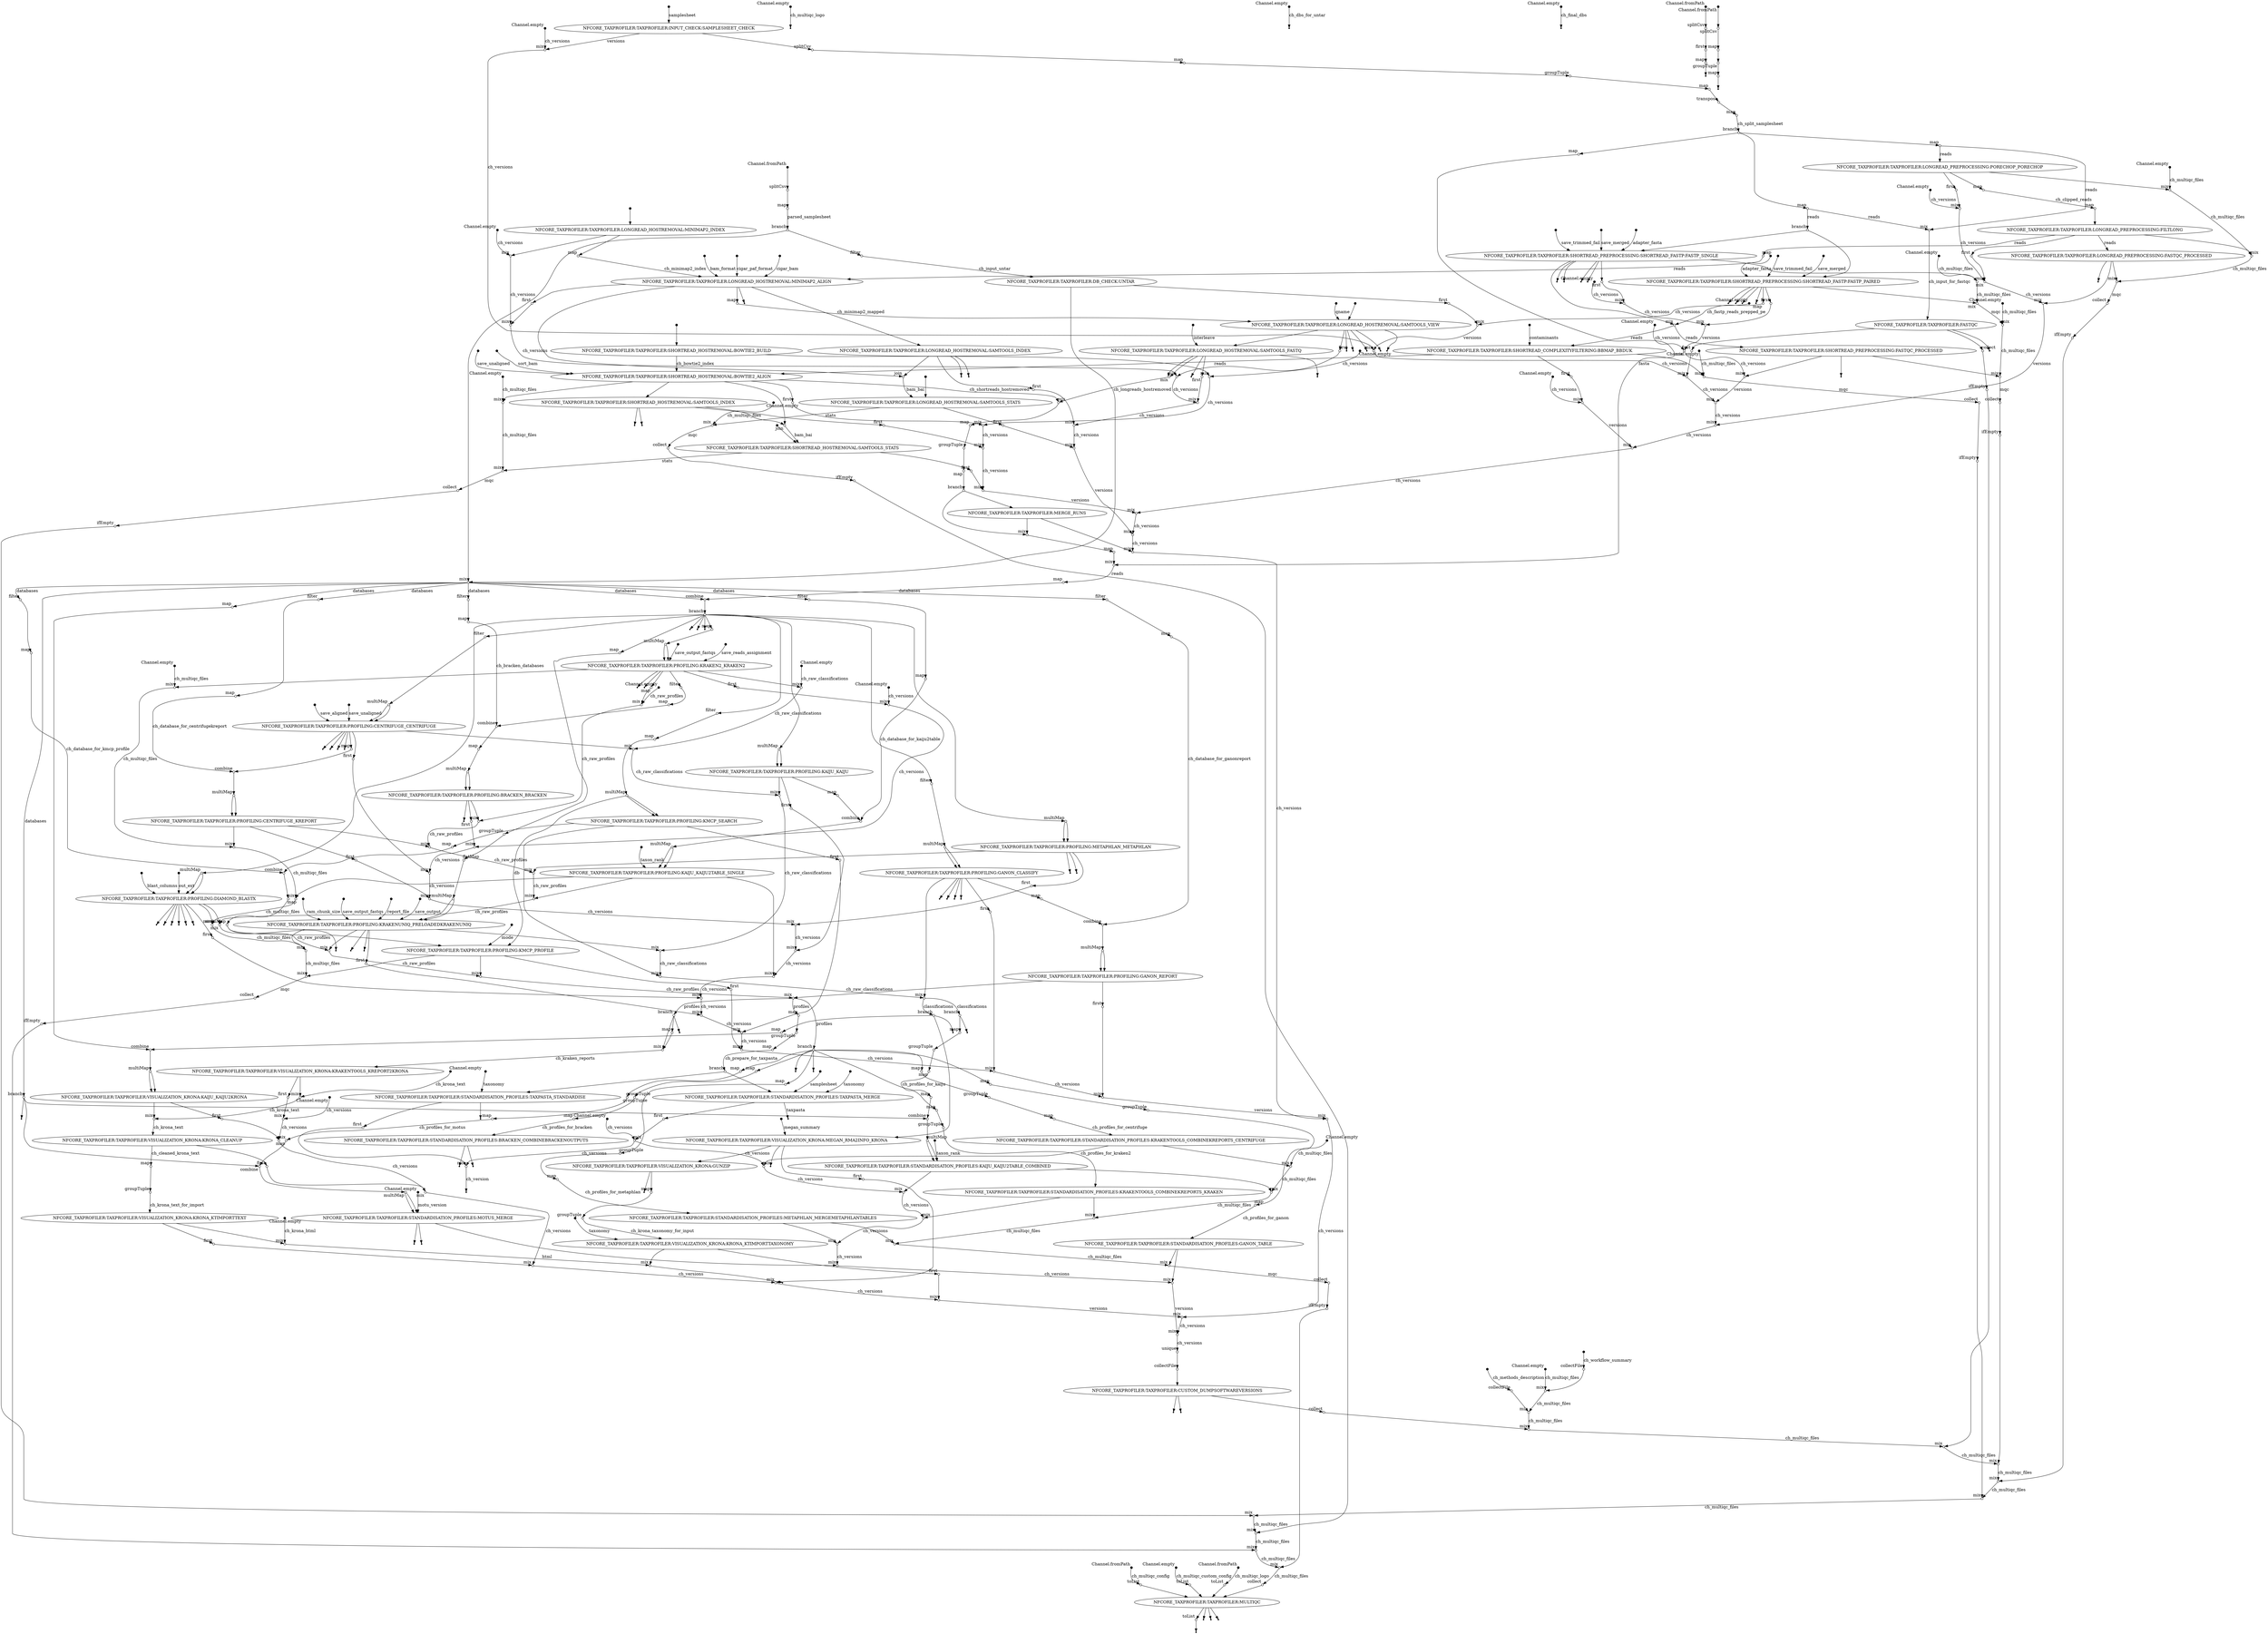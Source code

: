 digraph "taxprofiler_dag" {
v0 [shape=point,label="",fixedsize=true,width=0.1,xlabel="Channel.fromPath"];
v498 [shape=circle,label="",fixedsize=true,width=0.1,xlabel="toList"];
v0 -> v498 [label="ch_multiqc_config"];

v1 [shape=point,label="",fixedsize=true,width=0.1,xlabel="Channel.empty"];
v499 [shape=circle,label="",fixedsize=true,width=0.1,xlabel="toList"];
v1 -> v499 [label="ch_multiqc_custom_config"];

v2 [shape=point,label="",fixedsize=true,width=0.1,xlabel="Channel.empty"];
v3 [shape=point];
v2 -> v3 [label="ch_multiqc_logo"];

v4 [shape=point,label="",fixedsize=true,width=0.1,xlabel="Channel.empty"];
v18 [shape=circle,label="",fixedsize=true,width=0.1,xlabel="mix"];
v4 -> v18 [label="ch_versions"];

v5 [shape=point,label="",fixedsize=true,width=0.1,xlabel="Channel.fromPath"];
v500 [shape=circle,label="",fixedsize=true,width=0.1,xlabel="toList"];
v5 -> v500 [label="ch_multiqc_logo"];

v6 [shape=point,label="",fixedsize=true,width=0.1];
v7 [label="NFCORE_TAXPROFILER:TAXPROFILER:INPUT_CHECK:SAMPLESHEET_CHECK"];
v6 -> v7 [label="samplesheet"];

v7 [label="NFCORE_TAXPROFILER:TAXPROFILER:INPUT_CHECK:SAMPLESHEET_CHECK"];
v8 [shape=circle,label="",fixedsize=true,width=0.1,xlabel="splitCsv"];
v7 -> v8;

v7 [label="NFCORE_TAXPROFILER:TAXPROFILER:INPUT_CHECK:SAMPLESHEET_CHECK"];
v18 [shape=circle,label="",fixedsize=true,width=0.1,xlabel="mix"];
v7 -> v18 [label="versions"];

v8 [shape=circle,label="",fixedsize=true,width=0.1,xlabel="splitCsv"];
v9 [shape=circle,label="",fixedsize=true,width=0.1,xlabel="map"];
v8 -> v9;

v9 [shape=circle,label="",fixedsize=true,width=0.1,xlabel="map"];
v10 [shape=circle,label="",fixedsize=true,width=0.1,xlabel="groupTuple"];
v9 -> v10;

v10 [shape=circle,label="",fixedsize=true,width=0.1,xlabel="groupTuple"];
v11 [shape=circle,label="",fixedsize=true,width=0.1,xlabel="map"];
v10 -> v11;

v11 [shape=circle,label="",fixedsize=true,width=0.1,xlabel="map"];
v12 [shape=circle,label="",fixedsize=true,width=0.1,xlabel="transpose"];
v11 -> v12;

v12 [shape=circle,label="",fixedsize=true,width=0.1,xlabel="transpose"];
v13 [shape=circle,label="",fixedsize=true,width=0.1,xlabel="map"];
v12 -> v13;

v13 [shape=circle,label="",fixedsize=true,width=0.1,xlabel="map"];
v14 [shape=circle,label="",fixedsize=true,width=0.1,xlabel="branch"];
v13 -> v14 [label="ch_split_samplesheet"];

v14 [shape=circle,label="",fixedsize=true,width=0.1,xlabel="branch"];
v16 [shape=circle,label="",fixedsize=true,width=0.1,xlabel="map"];
v14 -> v16;

v14 [shape=circle,label="",fixedsize=true,width=0.1,xlabel="branch"];
v15 [shape=circle,label="",fixedsize=true,width=0.1,xlabel="map"];
v14 -> v15;

v14 [shape=circle,label="",fixedsize=true,width=0.1,xlabel="branch"];
v17 [shape=circle,label="",fixedsize=true,width=0.1,xlabel="map"];
v14 -> v17;

v15 [shape=circle,label="",fixedsize=true,width=0.1,xlabel="map"];
v45 [shape=circle,label="",fixedsize=true,width=0.1,xlabel="mix"];
v15 -> v45 [label="reads"];

v16 [shape=circle,label="",fixedsize=true,width=0.1,xlabel="map"];
v45 [shape=circle,label="",fixedsize=true,width=0.1,xlabel="mix"];
v16 -> v45 [label="reads"];

v17 [shape=circle,label="",fixedsize=true,width=0.1,xlabel="map"];
v186 [shape=circle,label="",fixedsize=true,width=0.1,xlabel="mix"];
v17 -> v186 [label="fasta"];

v18 [shape=circle,label="",fixedsize=true,width=0.1,xlabel="mix"];
v44 [shape=circle,label="",fixedsize=true,width=0.1,xlabel="mix"];
v18 -> v44 [label="ch_versions"];

v19 [shape=point,label="",fixedsize=true,width=0.1,xlabel="Channel.empty"];
v42 [shape=circle,label="",fixedsize=true,width=0.1,xlabel="mix"];
v19 -> v42 [label="ch_versions"];

v20 [shape=point,label="",fixedsize=true,width=0.1,xlabel="Channel.empty"];
v21 [shape=point];
v20 -> v21 [label="ch_dbs_for_untar"];

v22 [shape=point,label="",fixedsize=true,width=0.1,xlabel="Channel.empty"];
v23 [shape=point];
v22 -> v23 [label="ch_final_dbs"];

v24 [shape=point,label="",fixedsize=true,width=0.1,xlabel="Channel.fromPath"];
v25 [shape=circle,label="",fixedsize=true,width=0.1,xlabel="splitCsv"];
v24 -> v25;

v25 [shape=circle,label="",fixedsize=true,width=0.1,xlabel="splitCsv"];
v26 [shape=circle,label="",fixedsize=true,width=0.1,xlabel="first"];
v25 -> v26;

v26 [shape=circle,label="",fixedsize=true,width=0.1,xlabel="first"];
v27 [shape=circle,label="",fixedsize=true,width=0.1,xlabel="map"];
v26 -> v27;

v27 [shape=circle,label="",fixedsize=true,width=0.1,xlabel="map"];
v28 [shape=point];
v27 -> v28;

v29 [shape=point,label="",fixedsize=true,width=0.1,xlabel="Channel.fromPath"];
v30 [shape=circle,label="",fixedsize=true,width=0.1,xlabel="splitCsv"];
v29 -> v30;

v30 [shape=circle,label="",fixedsize=true,width=0.1,xlabel="splitCsv"];
v31 [shape=circle,label="",fixedsize=true,width=0.1,xlabel="map"];
v30 -> v31;

v31 [shape=circle,label="",fixedsize=true,width=0.1,xlabel="map"];
v38 [shape=circle,label="",fixedsize=true,width=0.1,xlabel="branch"];
v31 -> v38 [label="parsed_samplesheet"];

v32 [shape=point,label="",fixedsize=true,width=0.1,xlabel="Channel.fromPath"];
v33 [shape=circle,label="",fixedsize=true,width=0.1,xlabel="splitCsv"];
v32 -> v33;

v33 [shape=circle,label="",fixedsize=true,width=0.1,xlabel="splitCsv"];
v34 [shape=circle,label="",fixedsize=true,width=0.1,xlabel="map"];
v33 -> v34;

v34 [shape=circle,label="",fixedsize=true,width=0.1,xlabel="map"];
v35 [shape=circle,label="",fixedsize=true,width=0.1,xlabel="groupTuple"];
v34 -> v35;

v35 [shape=circle,label="",fixedsize=true,width=0.1,xlabel="groupTuple"];
v36 [shape=circle,label="",fixedsize=true,width=0.1,xlabel="map"];
v35 -> v36;

v36 [shape=circle,label="",fixedsize=true,width=0.1,xlabel="map"];
v37 [shape=point];
v36 -> v37;

v38 [shape=circle,label="",fixedsize=true,width=0.1,xlabel="branch"];
v39 [shape=circle,label="",fixedsize=true,width=0.1,xlabel="filter"];
v38 -> v39;

v38 [shape=circle,label="",fixedsize=true,width=0.1,xlabel="branch"];
v43 [shape=circle,label="",fixedsize=true,width=0.1,xlabel="mix"];
v38 -> v43;

v39 [shape=circle,label="",fixedsize=true,width=0.1,xlabel="filter"];
v40 [label="NFCORE_TAXPROFILER:TAXPROFILER:DB_CHECK:UNTAR"];
v39 -> v40 [label="ch_input_untar"];

v40 [label="NFCORE_TAXPROFILER:TAXPROFILER:DB_CHECK:UNTAR"];
v43 [shape=circle,label="",fixedsize=true,width=0.1,xlabel="mix"];
v40 -> v43;

v40 [label="NFCORE_TAXPROFILER:TAXPROFILER:DB_CHECK:UNTAR"];
v41 [shape=circle,label="",fixedsize=true,width=0.1,xlabel="first"];
v40 -> v41;

v41 [shape=circle,label="",fixedsize=true,width=0.1,xlabel="first"];
v42 [shape=circle,label="",fixedsize=true,width=0.1,xlabel="mix"];
v41 -> v42;

v42 [shape=circle,label="",fixedsize=true,width=0.1,xlabel="mix"];
v44 [shape=circle,label="",fixedsize=true,width=0.1,xlabel="mix"];
v42 -> v44 [label="versions"];

v43 [shape=circle,label="",fixedsize=true,width=0.1,xlabel="mix"];
v193 [shape=circle,label="",fixedsize=true,width=0.1,xlabel="combine"];
v43 -> v193 [label="databases"];

v44 [shape=circle,label="",fixedsize=true,width=0.1,xlabel="mix"];
v49 [shape=circle,label="",fixedsize=true,width=0.1,xlabel="mix"];
v44 -> v49 [label="ch_versions"];

v45 [shape=circle,label="",fixedsize=true,width=0.1,xlabel="mix"];
v46 [label="NFCORE_TAXPROFILER:TAXPROFILER:FASTQC"];
v45 -> v46 [label="ch_input_for_fastqc"];

v46 [label="NFCORE_TAXPROFILER:TAXPROFILER:FASTQC"];
v47 [shape=point];
v46 -> v47;

v46 [label="NFCORE_TAXPROFILER:TAXPROFILER:FASTQC"];
v473 [shape=circle,label="",fixedsize=true,width=0.1,xlabel="collect"];
v46 -> v473;

v46 [label="NFCORE_TAXPROFILER:TAXPROFILER:FASTQC"];
v48 [shape=circle,label="",fixedsize=true,width=0.1,xlabel="first"];
v46 -> v48;

v48 [shape=circle,label="",fixedsize=true,width=0.1,xlabel="first"];
v49 [shape=circle,label="",fixedsize=true,width=0.1,xlabel="mix"];
v48 -> v49;

v49 [shape=circle,label="",fixedsize=true,width=0.1,xlabel="mix"];
v85 [shape=circle,label="",fixedsize=true,width=0.1,xlabel="mix"];
v49 -> v85 [label="ch_versions"];

v50 [shape=point,label="",fixedsize=true,width=0.1,xlabel="Channel.empty"];
v79 [shape=circle,label="",fixedsize=true,width=0.1,xlabel="mix"];
v50 -> v79 [label="ch_versions"];

v51 [shape=point,label="",fixedsize=true,width=0.1,xlabel="Channel.empty"];
v80 [shape=circle,label="",fixedsize=true,width=0.1,xlabel="mix"];
v51 -> v80 [label="ch_multiqc_files"];

v52 [shape=point,label="",fixedsize=true,width=0.1,xlabel="Channel.empty"];
v74 [shape=circle,label="",fixedsize=true,width=0.1,xlabel="mix"];
v52 -> v74 [label="ch_versions"];

v53 [shape=point,label="",fixedsize=true,width=0.1,xlabel="Channel.empty"];
v77 [shape=circle,label="",fixedsize=true,width=0.1,xlabel="mix"];
v53 -> v77 [label="ch_multiqc_files"];

v15 [shape=circle,label="",fixedsize=true,width=0.1,xlabel="map"];
v54 [shape=circle,label="",fixedsize=true,width=0.1,xlabel="branch"];
v15 -> v54 [label="reads"];

v54 [shape=circle,label="",fixedsize=true,width=0.1,xlabel="branch"];
v66 [label="NFCORE_TAXPROFILER:TAXPROFILER:SHORTREAD_PREPROCESSING:SHORTREAD_FASTP:FASTP_PAIRED"];
v54 -> v66;

v54 [shape=circle,label="",fixedsize=true,width=0.1,xlabel="branch"];
v58 [label="NFCORE_TAXPROFILER:TAXPROFILER:SHORTREAD_PREPROCESSING:SHORTREAD_FASTP:FASTP_SINGLE"];
v54 -> v58;

v55 [shape=point,label="",fixedsize=true,width=0.1];
v58 [label="NFCORE_TAXPROFILER:TAXPROFILER:SHORTREAD_PREPROCESSING:SHORTREAD_FASTP:FASTP_SINGLE"];
v55 -> v58 [label="adapter_fasta"];

v56 [shape=point,label="",fixedsize=true,width=0.1];
v58 [label="NFCORE_TAXPROFILER:TAXPROFILER:SHORTREAD_PREPROCESSING:SHORTREAD_FASTP:FASTP_SINGLE"];
v56 -> v58 [label="save_trimmed_fail"];

v57 [shape=point,label="",fixedsize=true,width=0.1];
v58 [label="NFCORE_TAXPROFILER:TAXPROFILER:SHORTREAD_PREPROCESSING:SHORTREAD_FASTP:FASTP_SINGLE"];
v57 -> v58 [label="save_merged"];

v58 [label="NFCORE_TAXPROFILER:TAXPROFILER:SHORTREAD_PREPROCESSING:SHORTREAD_FASTP:FASTP_SINGLE"];
v72 [shape=circle,label="",fixedsize=true,width=0.1,xlabel="mix"];
v58 -> v72;

v58 [label="NFCORE_TAXPROFILER:TAXPROFILER:SHORTREAD_PREPROCESSING:SHORTREAD_FASTP:FASTP_SINGLE"];
v77 [shape=circle,label="",fixedsize=true,width=0.1,xlabel="mix"];
v58 -> v77;

v58 [label="NFCORE_TAXPROFILER:TAXPROFILER:SHORTREAD_PREPROCESSING:SHORTREAD_FASTP:FASTP_SINGLE"];
v62 [shape=point];
v58 -> v62;

v58 [label="NFCORE_TAXPROFILER:TAXPROFILER:SHORTREAD_PREPROCESSING:SHORTREAD_FASTP:FASTP_SINGLE"];
v61 [shape=point];
v58 -> v61;

v58 [label="NFCORE_TAXPROFILER:TAXPROFILER:SHORTREAD_PREPROCESSING:SHORTREAD_FASTP:FASTP_SINGLE"];
v73 [shape=circle,label="",fixedsize=true,width=0.1,xlabel="first"];
v58 -> v73;

v58 [label="NFCORE_TAXPROFILER:TAXPROFILER:SHORTREAD_PREPROCESSING:SHORTREAD_FASTP:FASTP_SINGLE"];
v60 [shape=point];
v58 -> v60;

v58 [label="NFCORE_TAXPROFILER:TAXPROFILER:SHORTREAD_PREPROCESSING:SHORTREAD_FASTP:FASTP_SINGLE"];
v59 [shape=point];
v58 -> v59;

v63 [shape=point,label="",fixedsize=true,width=0.1];
v66 [label="NFCORE_TAXPROFILER:TAXPROFILER:SHORTREAD_PREPROCESSING:SHORTREAD_FASTP:FASTP_PAIRED"];
v63 -> v66 [label="adapter_fasta"];

v64 [shape=point,label="",fixedsize=true,width=0.1];
v66 [label="NFCORE_TAXPROFILER:TAXPROFILER:SHORTREAD_PREPROCESSING:SHORTREAD_FASTP:FASTP_PAIRED"];
v64 -> v66 [label="save_trimmed_fail"];

v65 [shape=point,label="",fixedsize=true,width=0.1];
v66 [label="NFCORE_TAXPROFILER:TAXPROFILER:SHORTREAD_PREPROCESSING:SHORTREAD_FASTP:FASTP_PAIRED"];
v65 -> v66 [label="save_merged"];

v66 [label="NFCORE_TAXPROFILER:TAXPROFILER:SHORTREAD_PREPROCESSING:SHORTREAD_FASTP:FASTP_PAIRED"];
v70 [shape=point];
v66 -> v70;

v66 [label="NFCORE_TAXPROFILER:TAXPROFILER:SHORTREAD_PREPROCESSING:SHORTREAD_FASTP:FASTP_PAIRED"];
v78 [shape=circle,label="",fixedsize=true,width=0.1,xlabel="mix"];
v66 -> v78;

v66 [label="NFCORE_TAXPROFILER:TAXPROFILER:SHORTREAD_PREPROCESSING:SHORTREAD_FASTP:FASTP_PAIRED"];
v69 [shape=point];
v66 -> v69;

v66 [label="NFCORE_TAXPROFILER:TAXPROFILER:SHORTREAD_PREPROCESSING:SHORTREAD_FASTP:FASTP_PAIRED"];
v68 [shape=point];
v66 -> v68;

v66 [label="NFCORE_TAXPROFILER:TAXPROFILER:SHORTREAD_PREPROCESSING:SHORTREAD_FASTP:FASTP_PAIRED"];
v75 [shape=circle,label="",fixedsize=true,width=0.1,xlabel="first"];
v66 -> v75;

v66 [label="NFCORE_TAXPROFILER:TAXPROFILER:SHORTREAD_PREPROCESSING:SHORTREAD_FASTP:FASTP_PAIRED"];
v67 [shape=point];
v66 -> v67;

v66 [label="NFCORE_TAXPROFILER:TAXPROFILER:SHORTREAD_PREPROCESSING:SHORTREAD_FASTP:FASTP_PAIRED"];
v71 [shape=circle,label="",fixedsize=true,width=0.1,xlabel="map"];
v66 -> v71;

v71 [shape=circle,label="",fixedsize=true,width=0.1,xlabel="map"];
v72 [shape=circle,label="",fixedsize=true,width=0.1,xlabel="mix"];
v71 -> v72 [label="ch_fastp_reads_prepped_pe"];

v72 [shape=circle,label="",fixedsize=true,width=0.1,xlabel="mix"];
v81 [label="NFCORE_TAXPROFILER:TAXPROFILER:SHORTREAD_PREPROCESSING:FASTQC_PROCESSED"];
v72 -> v81 [label="reads"];

v73 [shape=circle,label="",fixedsize=true,width=0.1,xlabel="first"];
v74 [shape=circle,label="",fixedsize=true,width=0.1,xlabel="mix"];
v73 -> v74;

v74 [shape=circle,label="",fixedsize=true,width=0.1,xlabel="mix"];
v76 [shape=circle,label="",fixedsize=true,width=0.1,xlabel="mix"];
v74 -> v76 [label="ch_versions"];

v75 [shape=circle,label="",fixedsize=true,width=0.1,xlabel="first"];
v76 [shape=circle,label="",fixedsize=true,width=0.1,xlabel="mix"];
v75 -> v76;

v76 [shape=circle,label="",fixedsize=true,width=0.1,xlabel="mix"];
v79 [shape=circle,label="",fixedsize=true,width=0.1,xlabel="mix"];
v76 -> v79 [label="versions"];

v77 [shape=circle,label="",fixedsize=true,width=0.1,xlabel="mix"];
v78 [shape=circle,label="",fixedsize=true,width=0.1,xlabel="mix"];
v77 -> v78 [label="ch_multiqc_files"];

v78 [shape=circle,label="",fixedsize=true,width=0.1,xlabel="mix"];
v80 [shape=circle,label="",fixedsize=true,width=0.1,xlabel="mix"];
v78 -> v80 [label="mqc"];

v79 [shape=circle,label="",fixedsize=true,width=0.1,xlabel="mix"];
v83 [shape=circle,label="",fixedsize=true,width=0.1,xlabel="mix"];
v79 -> v83 [label="ch_versions"];

v80 [shape=circle,label="",fixedsize=true,width=0.1,xlabel="mix"];
v84 [shape=circle,label="",fixedsize=true,width=0.1,xlabel="mix"];
v80 -> v84 [label="ch_multiqc_files"];

v81 [label="NFCORE_TAXPROFILER:TAXPROFILER:SHORTREAD_PREPROCESSING:FASTQC_PROCESSED"];
v82 [shape=point];
v81 -> v82;

v81 [label="NFCORE_TAXPROFILER:TAXPROFILER:SHORTREAD_PREPROCESSING:FASTQC_PROCESSED"];
v84 [shape=circle,label="",fixedsize=true,width=0.1,xlabel="mix"];
v81 -> v84;

v81 [label="NFCORE_TAXPROFILER:TAXPROFILER:SHORTREAD_PREPROCESSING:FASTQC_PROCESSED"];
v83 [shape=circle,label="",fixedsize=true,width=0.1,xlabel="mix"];
v81 -> v83;

v83 [shape=circle,label="",fixedsize=true,width=0.1,xlabel="mix"];
v85 [shape=circle,label="",fixedsize=true,width=0.1,xlabel="mix"];
v83 -> v85 [label="versions"];

v84 [shape=circle,label="",fixedsize=true,width=0.1,xlabel="mix"];
v476 [shape=circle,label="",fixedsize=true,width=0.1,xlabel="collect"];
v84 -> v476 [label="mqc"];

v85 [shape=circle,label="",fixedsize=true,width=0.1,xlabel="mix"];
v103 [shape=circle,label="",fixedsize=true,width=0.1,xlabel="mix"];
v85 -> v103 [label="ch_versions"];

v86 [shape=point,label="",fixedsize=true,width=0.1,xlabel="Channel.empty"];
v93 [shape=circle,label="",fixedsize=true,width=0.1,xlabel="mix"];
v86 -> v93 [label="ch_versions"];

v87 [shape=point,label="",fixedsize=true,width=0.1,xlabel="Channel.empty"];
v96 [shape=circle,label="",fixedsize=true,width=0.1,xlabel="mix"];
v87 -> v96 [label="ch_multiqc_files"];

v16 [shape=circle,label="",fixedsize=true,width=0.1,xlabel="map"];
v88 [label="NFCORE_TAXPROFILER:TAXPROFILER:LONGREAD_PREPROCESSING:PORECHOP_PORECHOP"];
v16 -> v88 [label="reads"];

v88 [label="NFCORE_TAXPROFILER:TAXPROFILER:LONGREAD_PREPROCESSING:PORECHOP_PORECHOP"];
v89 [shape=circle,label="",fixedsize=true,width=0.1,xlabel="map"];
v88 -> v89;

v88 [label="NFCORE_TAXPROFILER:TAXPROFILER:LONGREAD_PREPROCESSING:PORECHOP_PORECHOP"];
v96 [shape=circle,label="",fixedsize=true,width=0.1,xlabel="mix"];
v88 -> v96;

v88 [label="NFCORE_TAXPROFILER:TAXPROFILER:LONGREAD_PREPROCESSING:PORECHOP_PORECHOP"];
v92 [shape=circle,label="",fixedsize=true,width=0.1,xlabel="first"];
v88 -> v92;

v89 [shape=circle,label="",fixedsize=true,width=0.1,xlabel="map"];
v90 [shape=circle,label="",fixedsize=true,width=0.1,xlabel="map"];
v89 -> v90 [label="ch_clipped_reads"];

v90 [shape=circle,label="",fixedsize=true,width=0.1,xlabel="map"];
v91 [label="NFCORE_TAXPROFILER:TAXPROFILER:LONGREAD_PREPROCESSING:FILTLONG"];
v90 -> v91;

v91 [label="NFCORE_TAXPROFILER:TAXPROFILER:LONGREAD_PREPROCESSING:FILTLONG"];
v98 [label="NFCORE_TAXPROFILER:TAXPROFILER:LONGREAD_PREPROCESSING:FASTQC_PROCESSED"];
v91 -> v98 [label="reads"];

v91 [label="NFCORE_TAXPROFILER:TAXPROFILER:LONGREAD_PREPROCESSING:FILTLONG"];
v97 [shape=circle,label="",fixedsize=true,width=0.1,xlabel="mix"];
v91 -> v97;

v91 [label="NFCORE_TAXPROFILER:TAXPROFILER:LONGREAD_PREPROCESSING:FILTLONG"];
v94 [shape=circle,label="",fixedsize=true,width=0.1,xlabel="first"];
v91 -> v94;

v92 [shape=circle,label="",fixedsize=true,width=0.1,xlabel="first"];
v93 [shape=circle,label="",fixedsize=true,width=0.1,xlabel="mix"];
v92 -> v93;

v93 [shape=circle,label="",fixedsize=true,width=0.1,xlabel="mix"];
v95 [shape=circle,label="",fixedsize=true,width=0.1,xlabel="mix"];
v93 -> v95 [label="ch_versions"];

v94 [shape=circle,label="",fixedsize=true,width=0.1,xlabel="first"];
v95 [shape=circle,label="",fixedsize=true,width=0.1,xlabel="mix"];
v94 -> v95;

v95 [shape=circle,label="",fixedsize=true,width=0.1,xlabel="mix"];
v100 [shape=circle,label="",fixedsize=true,width=0.1,xlabel="mix"];
v95 -> v100 [label="ch_versions"];

v96 [shape=circle,label="",fixedsize=true,width=0.1,xlabel="mix"];
v97 [shape=circle,label="",fixedsize=true,width=0.1,xlabel="mix"];
v96 -> v97 [label="ch_multiqc_files"];

v97 [shape=circle,label="",fixedsize=true,width=0.1,xlabel="mix"];
v101 [shape=circle,label="",fixedsize=true,width=0.1,xlabel="mix"];
v97 -> v101 [label="ch_multiqc_files"];

v98 [label="NFCORE_TAXPROFILER:TAXPROFILER:LONGREAD_PREPROCESSING:FASTQC_PROCESSED"];
v99 [shape=point];
v98 -> v99;

v98 [label="NFCORE_TAXPROFILER:TAXPROFILER:LONGREAD_PREPROCESSING:FASTQC_PROCESSED"];
v101 [shape=circle,label="",fixedsize=true,width=0.1,xlabel="mix"];
v98 -> v101;

v98 [label="NFCORE_TAXPROFILER:TAXPROFILER:LONGREAD_PREPROCESSING:FASTQC_PROCESSED"];
v100 [shape=circle,label="",fixedsize=true,width=0.1,xlabel="mix"];
v98 -> v100;

v100 [shape=circle,label="",fixedsize=true,width=0.1,xlabel="mix"];
v103 [shape=circle,label="",fixedsize=true,width=0.1,xlabel="mix"];
v100 -> v103 [label="versions"];

v101 [shape=circle,label="",fixedsize=true,width=0.1,xlabel="mix"];
v479 [shape=circle,label="",fixedsize=true,width=0.1,xlabel="collect"];
v101 -> v479 [label="mqc"];

v91 [label="NFCORE_TAXPROFILER:TAXPROFILER:LONGREAD_PREPROCESSING:FILTLONG"];
v102 [shape=circle,label="",fixedsize=true,width=0.1,xlabel="map"];
v91 -> v102 [label="reads"];

v102 [shape=circle,label="",fixedsize=true,width=0.1,xlabel="map"];
v144 [label="NFCORE_TAXPROFILER:TAXPROFILER:LONGREAD_HOSTREMOVAL:MINIMAP2_ALIGN"];
v102 -> v144 [label="reads"];

v103 [shape=circle,label="",fixedsize=true,width=0.1,xlabel="mix"];
v111 [shape=circle,label="",fixedsize=true,width=0.1,xlabel="mix"];
v103 -> v111 [label="ch_versions"];

v104 [shape=point,label="",fixedsize=true,width=0.1,xlabel="Channel.empty"];
v109 [shape=circle,label="",fixedsize=true,width=0.1,xlabel="mix"];
v104 -> v109 [label="ch_versions"];

v105 [shape=point,label="",fixedsize=true,width=0.1,xlabel="Channel.empty"];
v110 [shape=circle,label="",fixedsize=true,width=0.1,xlabel="mix"];
v105 -> v110 [label="ch_multiqc_files"];

v72 [shape=circle,label="",fixedsize=true,width=0.1,xlabel="mix"];
v107 [label="NFCORE_TAXPROFILER:TAXPROFILER:SHORTREAD_COMPLEXITYFILTERING:BBMAP_BBDUK"];
v72 -> v107 [label="reads"];

v106 [shape=point,label="",fixedsize=true,width=0.1];
v107 [label="NFCORE_TAXPROFILER:TAXPROFILER:SHORTREAD_COMPLEXITYFILTERING:BBMAP_BBDUK"];
v106 -> v107 [label="contaminants"];

v107 [label="NFCORE_TAXPROFILER:TAXPROFILER:SHORTREAD_COMPLEXITYFILTERING:BBMAP_BBDUK"];
v119 [label="NFCORE_TAXPROFILER:TAXPROFILER:SHORTREAD_HOSTREMOVAL:BOWTIE2_ALIGN"];
v107 -> v119 [label="reads"];

v107 [label="NFCORE_TAXPROFILER:TAXPROFILER:SHORTREAD_COMPLEXITYFILTERING:BBMAP_BBDUK"];
v110 [shape=circle,label="",fixedsize=true,width=0.1,xlabel="mix"];
v107 -> v110;

v107 [label="NFCORE_TAXPROFILER:TAXPROFILER:SHORTREAD_COMPLEXITYFILTERING:BBMAP_BBDUK"];
v108 [shape=circle,label="",fixedsize=true,width=0.1,xlabel="first"];
v107 -> v108;

v108 [shape=circle,label="",fixedsize=true,width=0.1,xlabel="first"];
v109 [shape=circle,label="",fixedsize=true,width=0.1,xlabel="mix"];
v108 -> v109;

v109 [shape=circle,label="",fixedsize=true,width=0.1,xlabel="mix"];
v111 [shape=circle,label="",fixedsize=true,width=0.1,xlabel="mix"];
v109 -> v111 [label="versions"];

v110 [shape=circle,label="",fixedsize=true,width=0.1,xlabel="mix"];
v482 [shape=circle,label="",fixedsize=true,width=0.1,xlabel="collect"];
v110 -> v482 [label="mqc"];

v111 [shape=circle,label="",fixedsize=true,width=0.1,xlabel="mix"];
v134 [shape=circle,label="",fixedsize=true,width=0.1,xlabel="mix"];
v111 -> v134 [label="ch_versions"];

v112 [shape=point,label="",fixedsize=true,width=0.1,xlabel="Channel.empty"];
v116 [shape=circle,label="",fixedsize=true,width=0.1,xlabel="mix"];
v112 -> v116 [label="ch_versions"];

v113 [shape=point,label="",fixedsize=true,width=0.1,xlabel="Channel.empty"];
v122 [shape=circle,label="",fixedsize=true,width=0.1,xlabel="mix"];
v113 -> v122 [label="ch_multiqc_files"];

v114 [shape=point,label="",fixedsize=true,width=0.1];
v115 [label="NFCORE_TAXPROFILER:TAXPROFILER:SHORTREAD_HOSTREMOVAL:BOWTIE2_BUILD"];
v114 -> v115;

v115 [label="NFCORE_TAXPROFILER:TAXPROFILER:SHORTREAD_HOSTREMOVAL:BOWTIE2_BUILD"];
v119 [label="NFCORE_TAXPROFILER:TAXPROFILER:SHORTREAD_HOSTREMOVAL:BOWTIE2_ALIGN"];
v115 -> v119 [label="ch_bowtie2_index"];

v115 [label="NFCORE_TAXPROFILER:TAXPROFILER:SHORTREAD_HOSTREMOVAL:BOWTIE2_BUILD"];
v116 [shape=circle,label="",fixedsize=true,width=0.1,xlabel="mix"];
v115 -> v116;

v116 [shape=circle,label="",fixedsize=true,width=0.1,xlabel="mix"];
v121 [shape=circle,label="",fixedsize=true,width=0.1,xlabel="mix"];
v116 -> v121 [label="ch_versions"];

v117 [shape=point,label="",fixedsize=true,width=0.1];
v119 [label="NFCORE_TAXPROFILER:TAXPROFILER:SHORTREAD_HOSTREMOVAL:BOWTIE2_ALIGN"];
v117 -> v119 [label="save_unaligned"];

v118 [shape=point,label="",fixedsize=true,width=0.1];
v119 [label="NFCORE_TAXPROFILER:TAXPROFILER:SHORTREAD_HOSTREMOVAL:BOWTIE2_ALIGN"];
v118 -> v119 [label="sort_bam"];

v119 [label="NFCORE_TAXPROFILER:TAXPROFILER:SHORTREAD_HOSTREMOVAL:BOWTIE2_ALIGN"];
v123 [label="NFCORE_TAXPROFILER:TAXPROFILER:SHORTREAD_HOSTREMOVAL:SAMTOOLS_INDEX"];
v119 -> v123;

v119 [label="NFCORE_TAXPROFILER:TAXPROFILER:SHORTREAD_HOSTREMOVAL:BOWTIE2_ALIGN"];
v122 [shape=circle,label="",fixedsize=true,width=0.1,xlabel="mix"];
v119 -> v122;

v119 [label="NFCORE_TAXPROFILER:TAXPROFILER:SHORTREAD_HOSTREMOVAL:BOWTIE2_ALIGN"];
v178 [shape=circle,label="",fixedsize=true,width=0.1,xlabel="mix"];
v119 -> v178 [label="ch_shortreads_hostremoved"];

v119 [label="NFCORE_TAXPROFILER:TAXPROFILER:SHORTREAD_HOSTREMOVAL:BOWTIE2_ALIGN"];
v120 [shape=circle,label="",fixedsize=true,width=0.1,xlabel="first"];
v119 -> v120;

v120 [shape=circle,label="",fixedsize=true,width=0.1,xlabel="first"];
v121 [shape=circle,label="",fixedsize=true,width=0.1,xlabel="mix"];
v120 -> v121;

v121 [shape=circle,label="",fixedsize=true,width=0.1,xlabel="mix"];
v127 [shape=circle,label="",fixedsize=true,width=0.1,xlabel="mix"];
v121 -> v127 [label="ch_versions"];

v122 [shape=circle,label="",fixedsize=true,width=0.1,xlabel="mix"];
v133 [shape=circle,label="",fixedsize=true,width=0.1,xlabel="mix"];
v122 -> v133 [label="ch_multiqc_files"];

v123 [label="NFCORE_TAXPROFILER:TAXPROFILER:SHORTREAD_HOSTREMOVAL:SAMTOOLS_INDEX"];
v128 [shape=circle,label="",fixedsize=true,width=0.1,xlabel="join"];
v123 -> v128;

v123 [label="NFCORE_TAXPROFILER:TAXPROFILER:SHORTREAD_HOSTREMOVAL:SAMTOOLS_INDEX"];
v125 [shape=point];
v123 -> v125;

v123 [label="NFCORE_TAXPROFILER:TAXPROFILER:SHORTREAD_HOSTREMOVAL:SAMTOOLS_INDEX"];
v124 [shape=point];
v123 -> v124;

v123 [label="NFCORE_TAXPROFILER:TAXPROFILER:SHORTREAD_HOSTREMOVAL:SAMTOOLS_INDEX"];
v126 [shape=circle,label="",fixedsize=true,width=0.1,xlabel="first"];
v123 -> v126;

v126 [shape=circle,label="",fixedsize=true,width=0.1,xlabel="first"];
v127 [shape=circle,label="",fixedsize=true,width=0.1,xlabel="mix"];
v126 -> v127;

v127 [shape=circle,label="",fixedsize=true,width=0.1,xlabel="mix"];
v132 [shape=circle,label="",fixedsize=true,width=0.1,xlabel="mix"];
v127 -> v132 [label="ch_versions"];

v119 [label="NFCORE_TAXPROFILER:TAXPROFILER:SHORTREAD_HOSTREMOVAL:BOWTIE2_ALIGN"];
v128 [shape=circle,label="",fixedsize=true,width=0.1,xlabel="join"];
v119 -> v128;

v128 [shape=circle,label="",fixedsize=true,width=0.1,xlabel="join"];
v130 [label="NFCORE_TAXPROFILER:TAXPROFILER:SHORTREAD_HOSTREMOVAL:SAMTOOLS_STATS"];
v128 -> v130 [label="bam_bai"];

v129 [shape=point,label="",fixedsize=true,width=0.1];
v130 [label="NFCORE_TAXPROFILER:TAXPROFILER:SHORTREAD_HOSTREMOVAL:SAMTOOLS_STATS"];
v129 -> v130;

v130 [label="NFCORE_TAXPROFILER:TAXPROFILER:SHORTREAD_HOSTREMOVAL:SAMTOOLS_STATS"];
v133 [shape=circle,label="",fixedsize=true,width=0.1,xlabel="mix"];
v130 -> v133 [label="stats"];

v130 [label="NFCORE_TAXPROFILER:TAXPROFILER:SHORTREAD_HOSTREMOVAL:SAMTOOLS_STATS"];
v131 [shape=circle,label="",fixedsize=true,width=0.1,xlabel="first"];
v130 -> v131;

v131 [shape=circle,label="",fixedsize=true,width=0.1,xlabel="first"];
v132 [shape=circle,label="",fixedsize=true,width=0.1,xlabel="mix"];
v131 -> v132;

v132 [shape=circle,label="",fixedsize=true,width=0.1,xlabel="mix"];
v134 [shape=circle,label="",fixedsize=true,width=0.1,xlabel="mix"];
v132 -> v134 [label="versions"];

v133 [shape=circle,label="",fixedsize=true,width=0.1,xlabel="mix"];
v485 [shape=circle,label="",fixedsize=true,width=0.1,xlabel="collect"];
v133 -> v485 [label="mqc"];

v134 [shape=circle,label="",fixedsize=true,width=0.1,xlabel="mix"];
v177 [shape=circle,label="",fixedsize=true,width=0.1,xlabel="mix"];
v134 -> v177 [label="ch_versions"];

v135 [shape=point,label="",fixedsize=true,width=0.1,xlabel="Channel.empty"];
v140 [shape=circle,label="",fixedsize=true,width=0.1,xlabel="mix"];
v135 -> v140 [label="ch_versions"];

v136 [shape=point,label="",fixedsize=true,width=0.1,xlabel="Channel.empty"];
v175 [shape=circle,label="",fixedsize=true,width=0.1,xlabel="mix"];
v136 -> v175 [label="ch_multiqc_files"];

v137 [shape=point,label="",fixedsize=true,width=0.1];
v138 [label="NFCORE_TAXPROFILER:TAXPROFILER:LONGREAD_HOSTREMOVAL:MINIMAP2_INDEX"];
v137 -> v138;

v138 [label="NFCORE_TAXPROFILER:TAXPROFILER:LONGREAD_HOSTREMOVAL:MINIMAP2_INDEX"];
v139 [shape=circle,label="",fixedsize=true,width=0.1,xlabel="map"];
v138 -> v139;

v138 [label="NFCORE_TAXPROFILER:TAXPROFILER:LONGREAD_HOSTREMOVAL:MINIMAP2_INDEX"];
v140 [shape=circle,label="",fixedsize=true,width=0.1,xlabel="mix"];
v138 -> v140;

v139 [shape=circle,label="",fixedsize=true,width=0.1,xlabel="map"];
v144 [label="NFCORE_TAXPROFILER:TAXPROFILER:LONGREAD_HOSTREMOVAL:MINIMAP2_ALIGN"];
v139 -> v144 [label="ch_minimap2_index"];

v140 [shape=circle,label="",fixedsize=true,width=0.1,xlabel="mix"];
v147 [shape=circle,label="",fixedsize=true,width=0.1,xlabel="mix"];
v140 -> v147 [label="ch_versions"];

v141 [shape=point,label="",fixedsize=true,width=0.1];
v144 [label="NFCORE_TAXPROFILER:TAXPROFILER:LONGREAD_HOSTREMOVAL:MINIMAP2_ALIGN"];
v141 -> v144 [label="bam_format"];

v142 [shape=point,label="",fixedsize=true,width=0.1];
v144 [label="NFCORE_TAXPROFILER:TAXPROFILER:LONGREAD_HOSTREMOVAL:MINIMAP2_ALIGN"];
v142 -> v144 [label="cigar_paf_format"];

v143 [shape=point,label="",fixedsize=true,width=0.1];
v144 [label="NFCORE_TAXPROFILER:TAXPROFILER:LONGREAD_HOSTREMOVAL:MINIMAP2_ALIGN"];
v143 -> v144 [label="cigar_bam"];

v144 [label="NFCORE_TAXPROFILER:TAXPROFILER:LONGREAD_HOSTREMOVAL:MINIMAP2_ALIGN"];
v145 [shape=point];
v144 -> v145;

v144 [label="NFCORE_TAXPROFILER:TAXPROFILER:LONGREAD_HOSTREMOVAL:MINIMAP2_ALIGN"];
v148 [shape=circle,label="",fixedsize=true,width=0.1,xlabel="map"];
v144 -> v148;

v144 [label="NFCORE_TAXPROFILER:TAXPROFILER:LONGREAD_HOSTREMOVAL:MINIMAP2_ALIGN"];
v146 [shape=circle,label="",fixedsize=true,width=0.1,xlabel="first"];
v144 -> v146;

v146 [shape=circle,label="",fixedsize=true,width=0.1,xlabel="first"];
v147 [shape=circle,label="",fixedsize=true,width=0.1,xlabel="mix"];
v146 -> v147;

v147 [shape=circle,label="",fixedsize=true,width=0.1,xlabel="mix"];
v158 [shape=circle,label="",fixedsize=true,width=0.1,xlabel="mix"];
v147 -> v158 [label="ch_versions"];

v148 [shape=circle,label="",fixedsize=true,width=0.1,xlabel="map"];
v151 [label="NFCORE_TAXPROFILER:TAXPROFILER:LONGREAD_HOSTREMOVAL:SAMTOOLS_VIEW"];
v148 -> v151 [label="ch_minimap2_mapped"];

v149 [shape=point,label="",fixedsize=true,width=0.1];
v151 [label="NFCORE_TAXPROFILER:TAXPROFILER:LONGREAD_HOSTREMOVAL:SAMTOOLS_VIEW"];
v149 -> v151;

v150 [shape=point,label="",fixedsize=true,width=0.1];
v151 [label="NFCORE_TAXPROFILER:TAXPROFILER:LONGREAD_HOSTREMOVAL:SAMTOOLS_VIEW"];
v150 -> v151 [label="qname"];

v151 [label="NFCORE_TAXPROFILER:TAXPROFILER:LONGREAD_HOSTREMOVAL:SAMTOOLS_VIEW"];
v160 [label="NFCORE_TAXPROFILER:TAXPROFILER:LONGREAD_HOSTREMOVAL:SAMTOOLS_FASTQ"];
v151 -> v160;

v151 [label="NFCORE_TAXPROFILER:TAXPROFILER:LONGREAD_HOSTREMOVAL:SAMTOOLS_VIEW"];
v156 [shape=point];
v151 -> v156;

v151 [label="NFCORE_TAXPROFILER:TAXPROFILER:LONGREAD_HOSTREMOVAL:SAMTOOLS_VIEW"];
v155 [shape=point];
v151 -> v155;

v151 [label="NFCORE_TAXPROFILER:TAXPROFILER:LONGREAD_HOSTREMOVAL:SAMTOOLS_VIEW"];
v154 [shape=point];
v151 -> v154;

v151 [label="NFCORE_TAXPROFILER:TAXPROFILER:LONGREAD_HOSTREMOVAL:SAMTOOLS_VIEW"];
v153 [shape=point];
v151 -> v153;

v151 [label="NFCORE_TAXPROFILER:TAXPROFILER:LONGREAD_HOSTREMOVAL:SAMTOOLS_VIEW"];
v152 [shape=point];
v151 -> v152;

v151 [label="NFCORE_TAXPROFILER:TAXPROFILER:LONGREAD_HOSTREMOVAL:SAMTOOLS_VIEW"];
v157 [shape=circle,label="",fixedsize=true,width=0.1,xlabel="first"];
v151 -> v157;

v157 [shape=circle,label="",fixedsize=true,width=0.1,xlabel="first"];
v158 [shape=circle,label="",fixedsize=true,width=0.1,xlabel="mix"];
v157 -> v158;

v158 [shape=circle,label="",fixedsize=true,width=0.1,xlabel="mix"];
v164 [shape=circle,label="",fixedsize=true,width=0.1,xlabel="mix"];
v158 -> v164 [label="ch_versions"];

v159 [shape=point,label="",fixedsize=true,width=0.1];
v160 [label="NFCORE_TAXPROFILER:TAXPROFILER:LONGREAD_HOSTREMOVAL:SAMTOOLS_FASTQ"];
v159 -> v160 [label="interleave"];

v160 [label="NFCORE_TAXPROFILER:TAXPROFILER:LONGREAD_HOSTREMOVAL:SAMTOOLS_FASTQ"];
v176 [shape=circle,label="",fixedsize=true,width=0.1,xlabel="mix"];
v160 -> v176;

v160 [label="NFCORE_TAXPROFILER:TAXPROFILER:LONGREAD_HOSTREMOVAL:SAMTOOLS_FASTQ"];
v162 [shape=point];
v160 -> v162;

v160 [label="NFCORE_TAXPROFILER:TAXPROFILER:LONGREAD_HOSTREMOVAL:SAMTOOLS_FASTQ"];
v161 [shape=point];
v160 -> v161;

v160 [label="NFCORE_TAXPROFILER:TAXPROFILER:LONGREAD_HOSTREMOVAL:SAMTOOLS_FASTQ"];
v176 [shape=circle,label="",fixedsize=true,width=0.1,xlabel="mix"];
v160 -> v176;

v160 [label="NFCORE_TAXPROFILER:TAXPROFILER:LONGREAD_HOSTREMOVAL:SAMTOOLS_FASTQ"];
v163 [shape=circle,label="",fixedsize=true,width=0.1,xlabel="first"];
v160 -> v163;

v163 [shape=circle,label="",fixedsize=true,width=0.1,xlabel="first"];
v164 [shape=circle,label="",fixedsize=true,width=0.1,xlabel="mix"];
v163 -> v164;

v164 [shape=circle,label="",fixedsize=true,width=0.1,xlabel="mix"];
v169 [shape=circle,label="",fixedsize=true,width=0.1,xlabel="mix"];
v164 -> v169 [label="ch_versions"];

v144 [label="NFCORE_TAXPROFILER:TAXPROFILER:LONGREAD_HOSTREMOVAL:MINIMAP2_ALIGN"];
v165 [label="NFCORE_TAXPROFILER:TAXPROFILER:LONGREAD_HOSTREMOVAL:SAMTOOLS_INDEX"];
v144 -> v165;

v165 [label="NFCORE_TAXPROFILER:TAXPROFILER:LONGREAD_HOSTREMOVAL:SAMTOOLS_INDEX"];
v170 [shape=circle,label="",fixedsize=true,width=0.1,xlabel="join"];
v165 -> v170;

v165 [label="NFCORE_TAXPROFILER:TAXPROFILER:LONGREAD_HOSTREMOVAL:SAMTOOLS_INDEX"];
v167 [shape=point];
v165 -> v167;

v165 [label="NFCORE_TAXPROFILER:TAXPROFILER:LONGREAD_HOSTREMOVAL:SAMTOOLS_INDEX"];
v166 [shape=point];
v165 -> v166;

v165 [label="NFCORE_TAXPROFILER:TAXPROFILER:LONGREAD_HOSTREMOVAL:SAMTOOLS_INDEX"];
v168 [shape=circle,label="",fixedsize=true,width=0.1,xlabel="first"];
v165 -> v168;

v168 [shape=circle,label="",fixedsize=true,width=0.1,xlabel="first"];
v169 [shape=circle,label="",fixedsize=true,width=0.1,xlabel="mix"];
v168 -> v169;

v169 [shape=circle,label="",fixedsize=true,width=0.1,xlabel="mix"];
v174 [shape=circle,label="",fixedsize=true,width=0.1,xlabel="mix"];
v169 -> v174 [label="ch_versions"];

v144 [label="NFCORE_TAXPROFILER:TAXPROFILER:LONGREAD_HOSTREMOVAL:MINIMAP2_ALIGN"];
v170 [shape=circle,label="",fixedsize=true,width=0.1,xlabel="join"];
v144 -> v170;

v170 [shape=circle,label="",fixedsize=true,width=0.1,xlabel="join"];
v172 [label="NFCORE_TAXPROFILER:TAXPROFILER:LONGREAD_HOSTREMOVAL:SAMTOOLS_STATS"];
v170 -> v172 [label="bam_bai"];

v171 [shape=point,label="",fixedsize=true,width=0.1];
v172 [label="NFCORE_TAXPROFILER:TAXPROFILER:LONGREAD_HOSTREMOVAL:SAMTOOLS_STATS"];
v171 -> v172;

v172 [label="NFCORE_TAXPROFILER:TAXPROFILER:LONGREAD_HOSTREMOVAL:SAMTOOLS_STATS"];
v175 [shape=circle,label="",fixedsize=true,width=0.1,xlabel="mix"];
v172 -> v175 [label="stats"];

v172 [label="NFCORE_TAXPROFILER:TAXPROFILER:LONGREAD_HOSTREMOVAL:SAMTOOLS_STATS"];
v173 [shape=circle,label="",fixedsize=true,width=0.1,xlabel="first"];
v172 -> v173;

v173 [shape=circle,label="",fixedsize=true,width=0.1,xlabel="first"];
v174 [shape=circle,label="",fixedsize=true,width=0.1,xlabel="mix"];
v173 -> v174;

v174 [shape=circle,label="",fixedsize=true,width=0.1,xlabel="mix"];
v177 [shape=circle,label="",fixedsize=true,width=0.1,xlabel="mix"];
v174 -> v177 [label="versions"];

v175 [shape=circle,label="",fixedsize=true,width=0.1,xlabel="mix"];
v488 [shape=circle,label="",fixedsize=true,width=0.1,xlabel="collect"];
v175 -> v488 [label="mqc"];

v176 [shape=circle,label="",fixedsize=true,width=0.1,xlabel="mix"];
v178 [shape=circle,label="",fixedsize=true,width=0.1,xlabel="mix"];
v176 -> v178 [label="ch_longreads_hostremoved"];

v177 [shape=circle,label="",fixedsize=true,width=0.1,xlabel="mix"];
v187 [shape=circle,label="",fixedsize=true,width=0.1,xlabel="mix"];
v177 -> v187 [label="ch_versions"];

v178 [shape=circle,label="",fixedsize=true,width=0.1,xlabel="mix"];
v179 [shape=circle,label="",fixedsize=true,width=0.1,xlabel="map"];
v178 -> v179;

v179 [shape=circle,label="",fixedsize=true,width=0.1,xlabel="map"];
v180 [shape=circle,label="",fixedsize=true,width=0.1,xlabel="groupTuple"];
v179 -> v180;

v180 [shape=circle,label="",fixedsize=true,width=0.1,xlabel="groupTuple"];
v181 [shape=circle,label="",fixedsize=true,width=0.1,xlabel="map"];
v180 -> v181;

v181 [shape=circle,label="",fixedsize=true,width=0.1,xlabel="map"];
v182 [shape=circle,label="",fixedsize=true,width=0.1,xlabel="branch"];
v181 -> v182;

v182 [shape=circle,label="",fixedsize=true,width=0.1,xlabel="branch"];
v184 [shape=circle,label="",fixedsize=true,width=0.1,xlabel="mix"];
v182 -> v184;

v182 [shape=circle,label="",fixedsize=true,width=0.1,xlabel="branch"];
v183 [label="NFCORE_TAXPROFILER:TAXPROFILER:MERGE_RUNS"];
v182 -> v183;

v183 [label="NFCORE_TAXPROFILER:TAXPROFILER:MERGE_RUNS"];
v184 [shape=circle,label="",fixedsize=true,width=0.1,xlabel="mix"];
v183 -> v184;

v183 [label="NFCORE_TAXPROFILER:TAXPROFILER:MERGE_RUNS"];
v187 [shape=circle,label="",fixedsize=true,width=0.1,xlabel="mix"];
v183 -> v187;

v184 [shape=circle,label="",fixedsize=true,width=0.1,xlabel="mix"];
v185 [shape=circle,label="",fixedsize=true,width=0.1,xlabel="map"];
v184 -> v185;

v185 [shape=circle,label="",fixedsize=true,width=0.1,xlabel="map"];
v186 [shape=circle,label="",fixedsize=true,width=0.1,xlabel="mix"];
v185 -> v186;

v186 [shape=circle,label="",fixedsize=true,width=0.1,xlabel="mix"];
v192 [shape=circle,label="",fixedsize=true,width=0.1,xlabel="map"];
v186 -> v192 [label="reads"];

v187 [shape=circle,label="",fixedsize=true,width=0.1,xlabel="mix"];
v337 [shape=circle,label="",fixedsize=true,width=0.1,xlabel="mix"];
v187 -> v337 [label="ch_versions"];

v188 [shape=point,label="",fixedsize=true,width=0.1,xlabel="Channel.empty"];
v207 [shape=circle,label="",fixedsize=true,width=0.1,xlabel="mix"];
v188 -> v207 [label="ch_versions"];

v189 [shape=point,label="",fixedsize=true,width=0.1,xlabel="Channel.empty"];
v205 [shape=circle,label="",fixedsize=true,width=0.1,xlabel="mix"];
v189 -> v205 [label="ch_multiqc_files"];

v190 [shape=point,label="",fixedsize=true,width=0.1,xlabel="Channel.empty"];
v208 [shape=circle,label="",fixedsize=true,width=0.1,xlabel="mix"];
v190 -> v208 [label="ch_raw_classifications"];

v191 [shape=point,label="",fixedsize=true,width=0.1,xlabel="Channel.empty"];
v210 [shape=circle,label="",fixedsize=true,width=0.1,xlabel="mix"];
v191 -> v210 [label="ch_raw_profiles"];

v192 [shape=circle,label="",fixedsize=true,width=0.1,xlabel="map"];
v193 [shape=circle,label="",fixedsize=true,width=0.1,xlabel="combine"];
v192 -> v193;

v193 [shape=circle,label="",fixedsize=true,width=0.1,xlabel="combine"];
v194 [shape=circle,label="",fixedsize=true,width=0.1,xlabel="branch"];
v193 -> v194;

v194 [shape=circle,label="",fixedsize=true,width=0.1,xlabel="branch"];
v245 [shape=circle,label="",fixedsize=true,width=0.1,xlabel="multiMap"];
v194 -> v245;

v194 [shape=circle,label="",fixedsize=true,width=0.1,xlabel="branch"];
v197 [shape=point];
v194 -> v197;

v194 [shape=circle,label="",fixedsize=true,width=0.1,xlabel="branch"];
v267 [shape=circle,label="",fixedsize=true,width=0.1,xlabel="multiMap"];
v194 -> v267;

v194 [shape=circle,label="",fixedsize=true,width=0.1,xlabel="branch"];
v196 [shape=point];
v194 -> v196;

v194 [shape=circle,label="",fixedsize=true,width=0.1,xlabel="branch"];
v297 [shape=circle,label="",fixedsize=true,width=0.1,xlabel="filter"];
v194 -> v297;

v194 [shape=circle,label="",fixedsize=true,width=0.1,xlabel="branch"];
v195 [shape=point];
v194 -> v195;

v194 [shape=circle,label="",fixedsize=true,width=0.1,xlabel="branch"];
v223 [shape=circle,label="",fixedsize=true,width=0.1,xlabel="filter"];
v194 -> v223;

v194 [shape=circle,label="",fixedsize=true,width=0.1,xlabel="branch"];
v198 [shape=circle,label="",fixedsize=true,width=0.1,xlabel="map"];
v194 -> v198;

v194 [shape=circle,label="",fixedsize=true,width=0.1,xlabel="branch"];
v317 [shape=circle,label="",fixedsize=true,width=0.1,xlabel="filter"];
v194 -> v317;

v194 [shape=circle,label="",fixedsize=true,width=0.1,xlabel="branch"];
v252 [shape=circle,label="",fixedsize=true,width=0.1,xlabel="multiMap"];
v194 -> v252;

v194 [shape=circle,label="",fixedsize=true,width=0.1,xlabel="branch"];
v281 [shape=circle,label="",fixedsize=true,width=0.1,xlabel="map"];
v194 -> v281;

v198 [shape=circle,label="",fixedsize=true,width=0.1,xlabel="map"];
v199 [shape=circle,label="",fixedsize=true,width=0.1,xlabel="multiMap"];
v198 -> v199;

v199 [shape=circle,label="",fixedsize=true,width=0.1,xlabel="multiMap"];
v202 [label="NFCORE_TAXPROFILER:TAXPROFILER:PROFILING:KRAKEN2_KRAKEN2"];
v199 -> v202;

v199 [shape=circle,label="",fixedsize=true,width=0.1,xlabel="multiMap"];
v202 [label="NFCORE_TAXPROFILER:TAXPROFILER:PROFILING:KRAKEN2_KRAKEN2"];
v199 -> v202;

v200 [shape=point,label="",fixedsize=true,width=0.1];
v202 [label="NFCORE_TAXPROFILER:TAXPROFILER:PROFILING:KRAKEN2_KRAKEN2"];
v200 -> v202 [label="save_output_fastqs"];

v201 [shape=point,label="",fixedsize=true,width=0.1];
v202 [label="NFCORE_TAXPROFILER:TAXPROFILER:PROFILING:KRAKEN2_KRAKEN2"];
v201 -> v202 [label="save_reads_assignment"];

v202 [label="NFCORE_TAXPROFILER:TAXPROFILER:PROFILING:KRAKEN2_KRAKEN2"];
v204 [shape=point];
v202 -> v204;

v202 [label="NFCORE_TAXPROFILER:TAXPROFILER:PROFILING:KRAKEN2_KRAKEN2"];
v203 [shape=point];
v202 -> v203;

v202 [label="NFCORE_TAXPROFILER:TAXPROFILER:PROFILING:KRAKEN2_KRAKEN2"];
v208 [shape=circle,label="",fixedsize=true,width=0.1,xlabel="mix"];
v202 -> v208;

v202 [label="NFCORE_TAXPROFILER:TAXPROFILER:PROFILING:KRAKEN2_KRAKEN2"];
v205 [shape=circle,label="",fixedsize=true,width=0.1,xlabel="mix"];
v202 -> v205;

v202 [label="NFCORE_TAXPROFILER:TAXPROFILER:PROFILING:KRAKEN2_KRAKEN2"];
v206 [shape=circle,label="",fixedsize=true,width=0.1,xlabel="first"];
v202 -> v206;

v205 [shape=circle,label="",fixedsize=true,width=0.1,xlabel="mix"];
v244 [shape=circle,label="",fixedsize=true,width=0.1,xlabel="mix"];
v205 -> v244 [label="ch_multiqc_files"];

v206 [shape=circle,label="",fixedsize=true,width=0.1,xlabel="first"];
v207 [shape=circle,label="",fixedsize=true,width=0.1,xlabel="mix"];
v206 -> v207;

v207 [shape=circle,label="",fixedsize=true,width=0.1,xlabel="mix"];
v221 [shape=circle,label="",fixedsize=true,width=0.1,xlabel="mix"];
v207 -> v221 [label="ch_versions"];

v208 [shape=circle,label="",fixedsize=true,width=0.1,xlabel="mix"];
v234 [shape=circle,label="",fixedsize=true,width=0.1,xlabel="mix"];
v208 -> v234 [label="ch_raw_classifications"];

v202 [label="NFCORE_TAXPROFILER:TAXPROFILER:PROFILING:KRAKEN2_KRAKEN2"];
v209 [shape=circle,label="",fixedsize=true,width=0.1,xlabel="map"];
v202 -> v209;

v209 [shape=circle,label="",fixedsize=true,width=0.1,xlabel="map"];
v210 [shape=circle,label="",fixedsize=true,width=0.1,xlabel="mix"];
v209 -> v210;

v210 [shape=circle,label="",fixedsize=true,width=0.1,xlabel="mix"];
v222 [shape=circle,label="",fixedsize=true,width=0.1,xlabel="mix"];
v210 -> v222 [label="ch_raw_profiles"];

v202 [label="NFCORE_TAXPROFILER:TAXPROFILER:PROFILING:KRAKEN2_KRAKEN2"];
v211 [shape=circle,label="",fixedsize=true,width=0.1,xlabel="filter"];
v202 -> v211;

v211 [shape=circle,label="",fixedsize=true,width=0.1,xlabel="filter"];
v214 [shape=circle,label="",fixedsize=true,width=0.1,xlabel="map"];
v211 -> v214;

v43 [shape=circle,label="",fixedsize=true,width=0.1,xlabel="mix"];
v212 [shape=circle,label="",fixedsize=true,width=0.1,xlabel="filter"];
v43 -> v212 [label="databases"];

v212 [shape=circle,label="",fixedsize=true,width=0.1,xlabel="filter"];
v213 [shape=circle,label="",fixedsize=true,width=0.1,xlabel="map"];
v212 -> v213;

v213 [shape=circle,label="",fixedsize=true,width=0.1,xlabel="map"];
v215 [shape=circle,label="",fixedsize=true,width=0.1,xlabel="combine"];
v213 -> v215 [label="ch_bracken_databases"];

v214 [shape=circle,label="",fixedsize=true,width=0.1,xlabel="map"];
v215 [shape=circle,label="",fixedsize=true,width=0.1,xlabel="combine"];
v214 -> v215;

v215 [shape=circle,label="",fixedsize=true,width=0.1,xlabel="combine"];
v216 [shape=circle,label="",fixedsize=true,width=0.1,xlabel="map"];
v215 -> v216;

v216 [shape=circle,label="",fixedsize=true,width=0.1,xlabel="map"];
v217 [shape=circle,label="",fixedsize=true,width=0.1,xlabel="multiMap"];
v216 -> v217;

v217 [shape=circle,label="",fixedsize=true,width=0.1,xlabel="multiMap"];
v218 [label="NFCORE_TAXPROFILER:TAXPROFILER:PROFILING:BRACKEN_BRACKEN"];
v217 -> v218;

v217 [shape=circle,label="",fixedsize=true,width=0.1,xlabel="multiMap"];
v218 [label="NFCORE_TAXPROFILER:TAXPROFILER:PROFILING:BRACKEN_BRACKEN"];
v217 -> v218;

v218 [label="NFCORE_TAXPROFILER:TAXPROFILER:PROFILING:BRACKEN_BRACKEN"];
v222 [shape=circle,label="",fixedsize=true,width=0.1,xlabel="mix"];
v218 -> v222;

v218 [label="NFCORE_TAXPROFILER:TAXPROFILER:PROFILING:BRACKEN_BRACKEN"];
v219 [shape=point];
v218 -> v219;

v218 [label="NFCORE_TAXPROFILER:TAXPROFILER:PROFILING:BRACKEN_BRACKEN"];
v220 [shape=circle,label="",fixedsize=true,width=0.1,xlabel="first"];
v218 -> v220;

v220 [shape=circle,label="",fixedsize=true,width=0.1,xlabel="first"];
v221 [shape=circle,label="",fixedsize=true,width=0.1,xlabel="mix"];
v220 -> v221;

v221 [shape=circle,label="",fixedsize=true,width=0.1,xlabel="mix"];
v233 [shape=circle,label="",fixedsize=true,width=0.1,xlabel="mix"];
v221 -> v233 [label="ch_versions"];

v222 [shape=circle,label="",fixedsize=true,width=0.1,xlabel="mix"];
v243 [shape=circle,label="",fixedsize=true,width=0.1,xlabel="mix"];
v222 -> v243 [label="ch_raw_profiles"];

v223 [shape=circle,label="",fixedsize=true,width=0.1,xlabel="filter"];
v224 [shape=circle,label="",fixedsize=true,width=0.1,xlabel="multiMap"];
v223 -> v224;

v224 [shape=circle,label="",fixedsize=true,width=0.1,xlabel="multiMap"];
v227 [label="NFCORE_TAXPROFILER:TAXPROFILER:PROFILING:CENTRIFUGE_CENTRIFUGE"];
v224 -> v227;

v224 [shape=circle,label="",fixedsize=true,width=0.1,xlabel="multiMap"];
v227 [label="NFCORE_TAXPROFILER:TAXPROFILER:PROFILING:CENTRIFUGE_CENTRIFUGE"];
v224 -> v227;

v225 [shape=point,label="",fixedsize=true,width=0.1];
v227 [label="NFCORE_TAXPROFILER:TAXPROFILER:PROFILING:CENTRIFUGE_CENTRIFUGE"];
v225 -> v227 [label="save_unaligned"];

v226 [shape=point,label="",fixedsize=true,width=0.1];
v227 [label="NFCORE_TAXPROFILER:TAXPROFILER:PROFILING:CENTRIFUGE_CENTRIFUGE"];
v226 -> v227 [label="save_aligned"];

v227 [label="NFCORE_TAXPROFILER:TAXPROFILER:PROFILING:CENTRIFUGE_CENTRIFUGE"];
v231 [shape=point];
v227 -> v231;

v227 [label="NFCORE_TAXPROFILER:TAXPROFILER:PROFILING:CENTRIFUGE_CENTRIFUGE"];
v234 [shape=circle,label="",fixedsize=true,width=0.1,xlabel="mix"];
v227 -> v234;

v227 [label="NFCORE_TAXPROFILER:TAXPROFILER:PROFILING:CENTRIFUGE_CENTRIFUGE"];
v230 [shape=point];
v227 -> v230;

v227 [label="NFCORE_TAXPROFILER:TAXPROFILER:PROFILING:CENTRIFUGE_CENTRIFUGE"];
v229 [shape=point];
v227 -> v229;

v227 [label="NFCORE_TAXPROFILER:TAXPROFILER:PROFILING:CENTRIFUGE_CENTRIFUGE"];
v228 [shape=point];
v227 -> v228;

v227 [label="NFCORE_TAXPROFILER:TAXPROFILER:PROFILING:CENTRIFUGE_CENTRIFUGE"];
v232 [shape=circle,label="",fixedsize=true,width=0.1,xlabel="first"];
v227 -> v232;

v232 [shape=circle,label="",fixedsize=true,width=0.1,xlabel="first"];
v233 [shape=circle,label="",fixedsize=true,width=0.1,xlabel="mix"];
v232 -> v233;

v233 [shape=circle,label="",fixedsize=true,width=0.1,xlabel="mix"];
v242 [shape=circle,label="",fixedsize=true,width=0.1,xlabel="mix"];
v233 -> v242 [label="ch_versions"];

v234 [shape=circle,label="",fixedsize=true,width=0.1,xlabel="mix"];
v256 [shape=circle,label="",fixedsize=true,width=0.1,xlabel="mix"];
v234 -> v256 [label="ch_raw_classifications"];

v43 [shape=circle,label="",fixedsize=true,width=0.1,xlabel="mix"];
v235 [shape=circle,label="",fixedsize=true,width=0.1,xlabel="filter"];
v43 -> v235 [label="databases"];

v235 [shape=circle,label="",fixedsize=true,width=0.1,xlabel="filter"];
v236 [shape=circle,label="",fixedsize=true,width=0.1,xlabel="map"];
v235 -> v236;

v236 [shape=circle,label="",fixedsize=true,width=0.1,xlabel="map"];
v238 [shape=circle,label="",fixedsize=true,width=0.1,xlabel="combine"];
v236 -> v238 [label="ch_database_for_centrifugekreport"];

v227 [label="NFCORE_TAXPROFILER:TAXPROFILER:PROFILING:CENTRIFUGE_CENTRIFUGE"];
v237 [shape=circle,label="",fixedsize=true,width=0.1,xlabel="map"];
v227 -> v237;

v237 [shape=circle,label="",fixedsize=true,width=0.1,xlabel="map"];
v238 [shape=circle,label="",fixedsize=true,width=0.1,xlabel="combine"];
v237 -> v238;

v238 [shape=circle,label="",fixedsize=true,width=0.1,xlabel="combine"];
v239 [shape=circle,label="",fixedsize=true,width=0.1,xlabel="multiMap"];
v238 -> v239;

v239 [shape=circle,label="",fixedsize=true,width=0.1,xlabel="multiMap"];
v240 [label="NFCORE_TAXPROFILER:TAXPROFILER:PROFILING:CENTRIFUGE_KREPORT"];
v239 -> v240;

v239 [shape=circle,label="",fixedsize=true,width=0.1,xlabel="multiMap"];
v240 [label="NFCORE_TAXPROFILER:TAXPROFILER:PROFILING:CENTRIFUGE_KREPORT"];
v239 -> v240;

v240 [label="NFCORE_TAXPROFILER:TAXPROFILER:PROFILING:CENTRIFUGE_KREPORT"];
v243 [shape=circle,label="",fixedsize=true,width=0.1,xlabel="mix"];
v240 -> v243;

v240 [label="NFCORE_TAXPROFILER:TAXPROFILER:PROFILING:CENTRIFUGE_KREPORT"];
v241 [shape=circle,label="",fixedsize=true,width=0.1,xlabel="first"];
v240 -> v241;

v241 [shape=circle,label="",fixedsize=true,width=0.1,xlabel="first"];
v242 [shape=circle,label="",fixedsize=true,width=0.1,xlabel="mix"];
v241 -> v242;

v242 [shape=circle,label="",fixedsize=true,width=0.1,xlabel="mix"];
v250 [shape=circle,label="",fixedsize=true,width=0.1,xlabel="mix"];
v242 -> v250 [label="ch_versions"];

v243 [shape=circle,label="",fixedsize=true,width=0.1,xlabel="mix"];
v251 [shape=circle,label="",fixedsize=true,width=0.1,xlabel="mix"];
v243 -> v251 [label="ch_raw_profiles"];

v240 [label="NFCORE_TAXPROFILER:TAXPROFILER:PROFILING:CENTRIFUGE_KREPORT"];
v244 [shape=circle,label="",fixedsize=true,width=0.1,xlabel="mix"];
v240 -> v244;

v244 [shape=circle,label="",fixedsize=true,width=0.1,xlabel="mix"];
v265 [shape=circle,label="",fixedsize=true,width=0.1,xlabel="mix"];
v244 -> v265 [label="ch_multiqc_files"];

v245 [shape=circle,label="",fixedsize=true,width=0.1,xlabel="multiMap"];
v246 [label="NFCORE_TAXPROFILER:TAXPROFILER:PROFILING:METAPHLAN_METAPHLAN"];
v245 -> v246;

v245 [shape=circle,label="",fixedsize=true,width=0.1,xlabel="multiMap"];
v246 [label="NFCORE_TAXPROFILER:TAXPROFILER:PROFILING:METAPHLAN_METAPHLAN"];
v245 -> v246;

v246 [label="NFCORE_TAXPROFILER:TAXPROFILER:PROFILING:METAPHLAN_METAPHLAN"];
v251 [shape=circle,label="",fixedsize=true,width=0.1,xlabel="mix"];
v246 -> v251;

v246 [label="NFCORE_TAXPROFILER:TAXPROFILER:PROFILING:METAPHLAN_METAPHLAN"];
v248 [shape=point];
v246 -> v248;

v246 [label="NFCORE_TAXPROFILER:TAXPROFILER:PROFILING:METAPHLAN_METAPHLAN"];
v247 [shape=point];
v246 -> v247;

v246 [label="NFCORE_TAXPROFILER:TAXPROFILER:PROFILING:METAPHLAN_METAPHLAN"];
v249 [shape=circle,label="",fixedsize=true,width=0.1,xlabel="first"];
v246 -> v249;

v249 [shape=circle,label="",fixedsize=true,width=0.1,xlabel="first"];
v250 [shape=circle,label="",fixedsize=true,width=0.1,xlabel="mix"];
v249 -> v250;

v250 [shape=circle,label="",fixedsize=true,width=0.1,xlabel="mix"];
v255 [shape=circle,label="",fixedsize=true,width=0.1,xlabel="mix"];
v250 -> v255 [label="ch_versions"];

v251 [shape=circle,label="",fixedsize=true,width=0.1,xlabel="mix"];
v266 [shape=circle,label="",fixedsize=true,width=0.1,xlabel="mix"];
v251 -> v266 [label="ch_raw_profiles"];

v252 [shape=circle,label="",fixedsize=true,width=0.1,xlabel="multiMap"];
v253 [label="NFCORE_TAXPROFILER:TAXPROFILER:PROFILING:KAIJU_KAIJU"];
v252 -> v253;

v252 [shape=circle,label="",fixedsize=true,width=0.1,xlabel="multiMap"];
v253 [label="NFCORE_TAXPROFILER:TAXPROFILER:PROFILING:KAIJU_KAIJU"];
v252 -> v253;

v253 [label="NFCORE_TAXPROFILER:TAXPROFILER:PROFILING:KAIJU_KAIJU"];
v256 [shape=circle,label="",fixedsize=true,width=0.1,xlabel="mix"];
v253 -> v256;

v253 [label="NFCORE_TAXPROFILER:TAXPROFILER:PROFILING:KAIJU_KAIJU"];
v254 [shape=circle,label="",fixedsize=true,width=0.1,xlabel="first"];
v253 -> v254;

v254 [shape=circle,label="",fixedsize=true,width=0.1,xlabel="first"];
v255 [shape=circle,label="",fixedsize=true,width=0.1,xlabel="mix"];
v254 -> v255;

v255 [shape=circle,label="",fixedsize=true,width=0.1,xlabel="mix"];
v264 [shape=circle,label="",fixedsize=true,width=0.1,xlabel="mix"];
v255 -> v264 [label="ch_versions"];

v256 [shape=circle,label="",fixedsize=true,width=0.1,xlabel="mix"];
v295 [shape=circle,label="",fixedsize=true,width=0.1,xlabel="mix"];
v256 -> v295 [label="ch_raw_classifications"];

v43 [shape=circle,label="",fixedsize=true,width=0.1,xlabel="mix"];
v257 [shape=circle,label="",fixedsize=true,width=0.1,xlabel="filter"];
v43 -> v257 [label="databases"];

v257 [shape=circle,label="",fixedsize=true,width=0.1,xlabel="filter"];
v258 [shape=circle,label="",fixedsize=true,width=0.1,xlabel="map"];
v257 -> v258;

v258 [shape=circle,label="",fixedsize=true,width=0.1,xlabel="map"];
v260 [shape=circle,label="",fixedsize=true,width=0.1,xlabel="combine"];
v258 -> v260 [label="ch_database_for_kaiju2table"];

v253 [label="NFCORE_TAXPROFILER:TAXPROFILER:PROFILING:KAIJU_KAIJU"];
v259 [shape=circle,label="",fixedsize=true,width=0.1,xlabel="map"];
v253 -> v259;

v259 [shape=circle,label="",fixedsize=true,width=0.1,xlabel="map"];
v260 [shape=circle,label="",fixedsize=true,width=0.1,xlabel="combine"];
v259 -> v260;

v260 [shape=circle,label="",fixedsize=true,width=0.1,xlabel="combine"];
v261 [shape=circle,label="",fixedsize=true,width=0.1,xlabel="multiMap"];
v260 -> v261;

v261 [shape=circle,label="",fixedsize=true,width=0.1,xlabel="multiMap"];
v263 [label="NFCORE_TAXPROFILER:TAXPROFILER:PROFILING:KAIJU_KAIJU2TABLE_SINGLE"];
v261 -> v263;

v261 [shape=circle,label="",fixedsize=true,width=0.1,xlabel="multiMap"];
v263 [label="NFCORE_TAXPROFILER:TAXPROFILER:PROFILING:KAIJU_KAIJU2TABLE_SINGLE"];
v261 -> v263;

v262 [shape=point,label="",fixedsize=true,width=0.1];
v263 [label="NFCORE_TAXPROFILER:TAXPROFILER:PROFILING:KAIJU_KAIJU2TABLE_SINGLE"];
v262 -> v263 [label="taxon_rank"];

v263 [label="NFCORE_TAXPROFILER:TAXPROFILER:PROFILING:KAIJU_KAIJU2TABLE_SINGLE"];
v265 [shape=circle,label="",fixedsize=true,width=0.1,xlabel="mix"];
v263 -> v265;

v263 [label="NFCORE_TAXPROFILER:TAXPROFILER:PROFILING:KAIJU_KAIJU2TABLE_SINGLE"];
v264 [shape=circle,label="",fixedsize=true,width=0.1,xlabel="mix"];
v263 -> v264;

v264 [shape=circle,label="",fixedsize=true,width=0.1,xlabel="mix"];
v278 [shape=circle,label="",fixedsize=true,width=0.1,xlabel="mix"];
v264 -> v278 [label="ch_versions"];

v265 [shape=circle,label="",fixedsize=true,width=0.1,xlabel="mix"];
v280 [shape=circle,label="",fixedsize=true,width=0.1,xlabel="mix"];
v265 -> v280 [label="ch_multiqc_files"];

v263 [label="NFCORE_TAXPROFILER:TAXPROFILER:PROFILING:KAIJU_KAIJU2TABLE_SINGLE"];
v266 [shape=circle,label="",fixedsize=true,width=0.1,xlabel="mix"];
v263 -> v266;

v266 [shape=circle,label="",fixedsize=true,width=0.1,xlabel="mix"];
v279 [shape=circle,label="",fixedsize=true,width=0.1,xlabel="mix"];
v266 -> v279 [label="ch_raw_profiles"];

v267 [shape=circle,label="",fixedsize=true,width=0.1,xlabel="multiMap"];
v270 [label="NFCORE_TAXPROFILER:TAXPROFILER:PROFILING:DIAMOND_BLASTX"];
v267 -> v270;

v267 [shape=circle,label="",fixedsize=true,width=0.1,xlabel="multiMap"];
v270 [label="NFCORE_TAXPROFILER:TAXPROFILER:PROFILING:DIAMOND_BLASTX"];
v267 -> v270;

v268 [shape=point,label="",fixedsize=true,width=0.1];
v270 [label="NFCORE_TAXPROFILER:TAXPROFILER:PROFILING:DIAMOND_BLASTX"];
v268 -> v270 [label="out_ext"];

v269 [shape=point,label="",fixedsize=true,width=0.1];
v270 [label="NFCORE_TAXPROFILER:TAXPROFILER:PROFILING:DIAMOND_BLASTX"];
v269 -> v270 [label="blast_columns"];

v270 [label="NFCORE_TAXPROFILER:TAXPROFILER:PROFILING:DIAMOND_BLASTX"];
v276 [shape=point];
v270 -> v276;

v270 [label="NFCORE_TAXPROFILER:TAXPROFILER:PROFILING:DIAMOND_BLASTX"];
v275 [shape=point];
v270 -> v275;

v270 [label="NFCORE_TAXPROFILER:TAXPROFILER:PROFILING:DIAMOND_BLASTX"];
v274 [shape=point];
v270 -> v274;

v270 [label="NFCORE_TAXPROFILER:TAXPROFILER:PROFILING:DIAMOND_BLASTX"];
v273 [shape=point];
v270 -> v273;

v270 [label="NFCORE_TAXPROFILER:TAXPROFILER:PROFILING:DIAMOND_BLASTX"];
v272 [shape=point];
v270 -> v272;

v270 [label="NFCORE_TAXPROFILER:TAXPROFILER:PROFILING:DIAMOND_BLASTX"];
v279 [shape=circle,label="",fixedsize=true,width=0.1,xlabel="mix"];
v270 -> v279;

v270 [label="NFCORE_TAXPROFILER:TAXPROFILER:PROFILING:DIAMOND_BLASTX"];
v271 [shape=point];
v270 -> v271;

v270 [label="NFCORE_TAXPROFILER:TAXPROFILER:PROFILING:DIAMOND_BLASTX"];
v280 [shape=circle,label="",fixedsize=true,width=0.1,xlabel="mix"];
v270 -> v280;

v270 [label="NFCORE_TAXPROFILER:TAXPROFILER:PROFILING:DIAMOND_BLASTX"];
v277 [shape=circle,label="",fixedsize=true,width=0.1,xlabel="first"];
v270 -> v277;

v277 [shape=circle,label="",fixedsize=true,width=0.1,xlabel="first"];
v278 [shape=circle,label="",fixedsize=true,width=0.1,xlabel="mix"];
v277 -> v278;

v278 [shape=circle,label="",fixedsize=true,width=0.1,xlabel="mix"];
v294 [shape=circle,label="",fixedsize=true,width=0.1,xlabel="mix"];
v278 -> v294 [label="ch_versions"];

v279 [shape=circle,label="",fixedsize=true,width=0.1,xlabel="mix"];
v296 [shape=circle,label="",fixedsize=true,width=0.1,xlabel="mix"];
v279 -> v296 [label="ch_raw_profiles"];

v280 [shape=circle,label="",fixedsize=true,width=0.1,xlabel="mix"];
v292 [shape=circle,label="",fixedsize=true,width=0.1,xlabel="mix"];
v280 -> v292 [label="ch_multiqc_files"];

v281 [shape=circle,label="",fixedsize=true,width=0.1,xlabel="map"];
v282 [shape=circle,label="",fixedsize=true,width=0.1,xlabel="groupTuple"];
v281 -> v282;

v282 [shape=circle,label="",fixedsize=true,width=0.1,xlabel="groupTuple"];
v283 [shape=circle,label="",fixedsize=true,width=0.1,xlabel="flatMap"];
v282 -> v283;

v283 [shape=circle,label="",fixedsize=true,width=0.1,xlabel="flatMap"];
v284 [shape=circle,label="",fixedsize=true,width=0.1,xlabel="multiMap"];
v283 -> v284;

v284 [shape=circle,label="",fixedsize=true,width=0.1,xlabel="multiMap"];
v289 [label="NFCORE_TAXPROFILER:TAXPROFILER:PROFILING:KRAKENUNIQ_PRELOADEDKRAKENUNIQ"];
v284 -> v289;

v284 [shape=circle,label="",fixedsize=true,width=0.1,xlabel="multiMap"];
v289 [label="NFCORE_TAXPROFILER:TAXPROFILER:PROFILING:KRAKENUNIQ_PRELOADEDKRAKENUNIQ"];
v284 -> v289;

v285 [shape=point,label="",fixedsize=true,width=0.1];
v289 [label="NFCORE_TAXPROFILER:TAXPROFILER:PROFILING:KRAKENUNIQ_PRELOADEDKRAKENUNIQ"];
v285 -> v289 [label="ram_chunk_size"];

v286 [shape=point,label="",fixedsize=true,width=0.1];
v289 [label="NFCORE_TAXPROFILER:TAXPROFILER:PROFILING:KRAKENUNIQ_PRELOADEDKRAKENUNIQ"];
v286 -> v289 [label="save_output_fastqs"];

v287 [shape=point,label="",fixedsize=true,width=0.1];
v289 [label="NFCORE_TAXPROFILER:TAXPROFILER:PROFILING:KRAKENUNIQ_PRELOADEDKRAKENUNIQ"];
v287 -> v289 [label="report_file"];

v288 [shape=point,label="",fixedsize=true,width=0.1];
v289 [label="NFCORE_TAXPROFILER:TAXPROFILER:PROFILING:KRAKENUNIQ_PRELOADEDKRAKENUNIQ"];
v288 -> v289 [label="save_output"];

v289 [label="NFCORE_TAXPROFILER:TAXPROFILER:PROFILING:KRAKENUNIQ_PRELOADEDKRAKENUNIQ"];
v291 [shape=point];
v289 -> v291;

v289 [label="NFCORE_TAXPROFILER:TAXPROFILER:PROFILING:KRAKENUNIQ_PRELOADEDKRAKENUNIQ"];
v290 [shape=point];
v289 -> v290;

v289 [label="NFCORE_TAXPROFILER:TAXPROFILER:PROFILING:KRAKENUNIQ_PRELOADEDKRAKENUNIQ"];
v295 [shape=circle,label="",fixedsize=true,width=0.1,xlabel="mix"];
v289 -> v295;

v289 [label="NFCORE_TAXPROFILER:TAXPROFILER:PROFILING:KRAKENUNIQ_PRELOADEDKRAKENUNIQ"];
v292 [shape=circle,label="",fixedsize=true,width=0.1,xlabel="mix"];
v289 -> v292;

v289 [label="NFCORE_TAXPROFILER:TAXPROFILER:PROFILING:KRAKENUNIQ_PRELOADEDKRAKENUNIQ"];
v293 [shape=circle,label="",fixedsize=true,width=0.1,xlabel="first"];
v289 -> v293;

v292 [shape=circle,label="",fixedsize=true,width=0.1,xlabel="mix"];
v316 [shape=circle,label="",fixedsize=true,width=0.1,xlabel="mix"];
v292 -> v316 [label="ch_multiqc_files"];

v293 [shape=circle,label="",fixedsize=true,width=0.1,xlabel="first"];
v294 [shape=circle,label="",fixedsize=true,width=0.1,xlabel="mix"];
v293 -> v294;

v294 [shape=circle,label="",fixedsize=true,width=0.1,xlabel="mix"];
v302 [shape=circle,label="",fixedsize=true,width=0.1,xlabel="mix"];
v294 -> v302 [label="ch_versions"];

v295 [shape=circle,label="",fixedsize=true,width=0.1,xlabel="mix"];
v303 [shape=circle,label="",fixedsize=true,width=0.1,xlabel="mix"];
v295 -> v303 [label="ch_raw_classifications"];

v289 [label="NFCORE_TAXPROFILER:TAXPROFILER:PROFILING:KRAKENUNIQ_PRELOADEDKRAKENUNIQ"];
v296 [shape=circle,label="",fixedsize=true,width=0.1,xlabel="mix"];
v289 -> v296;

v296 [shape=circle,label="",fixedsize=true,width=0.1,xlabel="mix"];
v315 [shape=circle,label="",fixedsize=true,width=0.1,xlabel="mix"];
v296 -> v315 [label="ch_raw_profiles"];

v297 [shape=circle,label="",fixedsize=true,width=0.1,xlabel="filter"];
v298 [shape=circle,label="",fixedsize=true,width=0.1,xlabel="map"];
v297 -> v298;

v298 [shape=circle,label="",fixedsize=true,width=0.1,xlabel="map"];
v299 [shape=circle,label="",fixedsize=true,width=0.1,xlabel="multiMap"];
v298 -> v299;

v299 [shape=circle,label="",fixedsize=true,width=0.1,xlabel="multiMap"];
v300 [label="NFCORE_TAXPROFILER:TAXPROFILER:PROFILING:KMCP_SEARCH"];
v299 -> v300;

v299 [shape=circle,label="",fixedsize=true,width=0.1,xlabel="multiMap"];
v300 [label="NFCORE_TAXPROFILER:TAXPROFILER:PROFILING:KMCP_SEARCH"];
v299 -> v300;

v300 [label="NFCORE_TAXPROFILER:TAXPROFILER:PROFILING:KMCP_SEARCH"];
v303 [shape=circle,label="",fixedsize=true,width=0.1,xlabel="mix"];
v300 -> v303;

v300 [label="NFCORE_TAXPROFILER:TAXPROFILER:PROFILING:KMCP_SEARCH"];
v301 [shape=circle,label="",fixedsize=true,width=0.1,xlabel="first"];
v300 -> v301;

v301 [shape=circle,label="",fixedsize=true,width=0.1,xlabel="first"];
v302 [shape=circle,label="",fixedsize=true,width=0.1,xlabel="mix"];
v301 -> v302;

v302 [shape=circle,label="",fixedsize=true,width=0.1,xlabel="mix"];
v314 [shape=circle,label="",fixedsize=true,width=0.1,xlabel="mix"];
v302 -> v314 [label="ch_versions"];

v303 [shape=circle,label="",fixedsize=true,width=0.1,xlabel="mix"];
v335 [shape=circle,label="",fixedsize=true,width=0.1,xlabel="mix"];
v303 -> v335 [label="ch_raw_classifications"];

v43 [shape=circle,label="",fixedsize=true,width=0.1,xlabel="mix"];
v304 [shape=circle,label="",fixedsize=true,width=0.1,xlabel="filter"];
v43 -> v304 [label="databases"];

v304 [shape=circle,label="",fixedsize=true,width=0.1,xlabel="filter"];
v305 [shape=circle,label="",fixedsize=true,width=0.1,xlabel="map"];
v304 -> v305;

v305 [shape=circle,label="",fixedsize=true,width=0.1,xlabel="map"];
v307 [shape=circle,label="",fixedsize=true,width=0.1,xlabel="combine"];
v305 -> v307 [label="ch_database_for_kmcp_profile"];

v300 [label="NFCORE_TAXPROFILER:TAXPROFILER:PROFILING:KMCP_SEARCH"];
v306 [shape=circle,label="",fixedsize=true,width=0.1,xlabel="map"];
v300 -> v306;

v306 [shape=circle,label="",fixedsize=true,width=0.1,xlabel="map"];
v307 [shape=circle,label="",fixedsize=true,width=0.1,xlabel="combine"];
v306 -> v307;

v307 [shape=circle,label="",fixedsize=true,width=0.1,xlabel="combine"];
v308 [shape=circle,label="",fixedsize=true,width=0.1,xlabel="map"];
v307 -> v308;

v308 [shape=circle,label="",fixedsize=true,width=0.1,xlabel="map"];
v309 [shape=circle,label="",fixedsize=true,width=0.1,xlabel="multiMap"];
v308 -> v309;

v309 [shape=circle,label="",fixedsize=true,width=0.1,xlabel="multiMap"];
v310 [shape=point];
v309 -> v310;

v309 [shape=circle,label="",fixedsize=true,width=0.1,xlabel="multiMap"];
v312 [label="NFCORE_TAXPROFILER:TAXPROFILER:PROFILING:KMCP_PROFILE"];
v309 -> v312;

v299 [shape=circle,label="",fixedsize=true,width=0.1,xlabel="multiMap"];
v312 [label="NFCORE_TAXPROFILER:TAXPROFILER:PROFILING:KMCP_PROFILE"];
v299 -> v312 [label="db"];

v311 [shape=point,label="",fixedsize=true,width=0.1];
v312 [label="NFCORE_TAXPROFILER:TAXPROFILER:PROFILING:KMCP_PROFILE"];
v311 -> v312 [label="mode"];

v312 [label="NFCORE_TAXPROFILER:TAXPROFILER:PROFILING:KMCP_PROFILE"];
v315 [shape=circle,label="",fixedsize=true,width=0.1,xlabel="mix"];
v312 -> v315;

v312 [label="NFCORE_TAXPROFILER:TAXPROFILER:PROFILING:KMCP_PROFILE"];
v313 [shape=circle,label="",fixedsize=true,width=0.1,xlabel="first"];
v312 -> v313;

v313 [shape=circle,label="",fixedsize=true,width=0.1,xlabel="first"];
v314 [shape=circle,label="",fixedsize=true,width=0.1,xlabel="mix"];
v313 -> v314;

v314 [shape=circle,label="",fixedsize=true,width=0.1,xlabel="mix"];
v325 [shape=circle,label="",fixedsize=true,width=0.1,xlabel="mix"];
v314 -> v325 [label="ch_versions"];

v315 [shape=circle,label="",fixedsize=true,width=0.1,xlabel="mix"];
v334 [shape=circle,label="",fixedsize=true,width=0.1,xlabel="mix"];
v315 -> v334 [label="ch_raw_profiles"];

v312 [label="NFCORE_TAXPROFILER:TAXPROFILER:PROFILING:KMCP_PROFILE"];
v316 [shape=circle,label="",fixedsize=true,width=0.1,xlabel="mix"];
v312 -> v316;

v316 [shape=circle,label="",fixedsize=true,width=0.1,xlabel="mix"];
v491 [shape=circle,label="",fixedsize=true,width=0.1,xlabel="collect"];
v316 -> v491 [label="mqc"];

v317 [shape=circle,label="",fixedsize=true,width=0.1,xlabel="filter"];
v318 [shape=circle,label="",fixedsize=true,width=0.1,xlabel="multiMap"];
v317 -> v318;

v318 [shape=circle,label="",fixedsize=true,width=0.1,xlabel="multiMap"];
v319 [label="NFCORE_TAXPROFILER:TAXPROFILER:PROFILING:GANON_CLASSIFY"];
v318 -> v319;

v318 [shape=circle,label="",fixedsize=true,width=0.1,xlabel="multiMap"];
v319 [label="NFCORE_TAXPROFILER:TAXPROFILER:PROFILING:GANON_CLASSIFY"];
v318 -> v319;

v319 [label="NFCORE_TAXPROFILER:TAXPROFILER:PROFILING:GANON_CLASSIFY"];
v323 [shape=point];
v319 -> v323;

v319 [label="NFCORE_TAXPROFILER:TAXPROFILER:PROFILING:GANON_CLASSIFY"];
v328 [shape=circle,label="",fixedsize=true,width=0.1,xlabel="map"];
v319 -> v328;

v319 [label="NFCORE_TAXPROFILER:TAXPROFILER:PROFILING:GANON_CLASSIFY"];
v322 [shape=point];
v319 -> v322;

v319 [label="NFCORE_TAXPROFILER:TAXPROFILER:PROFILING:GANON_CLASSIFY"];
v335 [shape=circle,label="",fixedsize=true,width=0.1,xlabel="mix"];
v319 -> v335;

v319 [label="NFCORE_TAXPROFILER:TAXPROFILER:PROFILING:GANON_CLASSIFY"];
v321 [shape=point];
v319 -> v321;

v319 [label="NFCORE_TAXPROFILER:TAXPROFILER:PROFILING:GANON_CLASSIFY"];
v320 [shape=point];
v319 -> v320;

v319 [label="NFCORE_TAXPROFILER:TAXPROFILER:PROFILING:GANON_CLASSIFY"];
v324 [shape=circle,label="",fixedsize=true,width=0.1,xlabel="first"];
v319 -> v324;

v324 [shape=circle,label="",fixedsize=true,width=0.1,xlabel="first"];
v325 [shape=circle,label="",fixedsize=true,width=0.1,xlabel="mix"];
v324 -> v325;

v325 [shape=circle,label="",fixedsize=true,width=0.1,xlabel="mix"];
v333 [shape=circle,label="",fixedsize=true,width=0.1,xlabel="mix"];
v325 -> v333 [label="ch_versions"];

v43 [shape=circle,label="",fixedsize=true,width=0.1,xlabel="mix"];
v326 [shape=circle,label="",fixedsize=true,width=0.1,xlabel="filter"];
v43 -> v326 [label="databases"];

v326 [shape=circle,label="",fixedsize=true,width=0.1,xlabel="filter"];
v327 [shape=circle,label="",fixedsize=true,width=0.1,xlabel="map"];
v326 -> v327;

v327 [shape=circle,label="",fixedsize=true,width=0.1,xlabel="map"];
v329 [shape=circle,label="",fixedsize=true,width=0.1,xlabel="combine"];
v327 -> v329 [label="ch_database_for_ganonreport"];

v328 [shape=circle,label="",fixedsize=true,width=0.1,xlabel="map"];
v329 [shape=circle,label="",fixedsize=true,width=0.1,xlabel="combine"];
v328 -> v329;

v329 [shape=circle,label="",fixedsize=true,width=0.1,xlabel="combine"];
v330 [shape=circle,label="",fixedsize=true,width=0.1,xlabel="multiMap"];
v329 -> v330;

v330 [shape=circle,label="",fixedsize=true,width=0.1,xlabel="multiMap"];
v331 [label="NFCORE_TAXPROFILER:TAXPROFILER:PROFILING:GANON_REPORT"];
v330 -> v331;

v330 [shape=circle,label="",fixedsize=true,width=0.1,xlabel="multiMap"];
v331 [label="NFCORE_TAXPROFILER:TAXPROFILER:PROFILING:GANON_REPORT"];
v330 -> v331;

v331 [label="NFCORE_TAXPROFILER:TAXPROFILER:PROFILING:GANON_REPORT"];
v334 [shape=circle,label="",fixedsize=true,width=0.1,xlabel="mix"];
v331 -> v334;

v331 [label="NFCORE_TAXPROFILER:TAXPROFILER:PROFILING:GANON_REPORT"];
v332 [shape=circle,label="",fixedsize=true,width=0.1,xlabel="first"];
v331 -> v332;

v332 [shape=circle,label="",fixedsize=true,width=0.1,xlabel="first"];
v333 [shape=circle,label="",fixedsize=true,width=0.1,xlabel="mix"];
v332 -> v333;

v333 [shape=circle,label="",fixedsize=true,width=0.1,xlabel="mix"];
v337 [shape=circle,label="",fixedsize=true,width=0.1,xlabel="mix"];
v333 -> v337 [label="versions"];

v334 [shape=circle,label="",fixedsize=true,width=0.1,xlabel="mix"];
v341 [shape=circle,label="",fixedsize=true,width=0.1,xlabel="branch"];
v334 -> v341 [label="profiles"];

v335 [shape=circle,label="",fixedsize=true,width=0.1,xlabel="mix"];
v343 [shape=circle,label="",fixedsize=true,width=0.1,xlabel="branch"];
v335 -> v343 [label="classifications"];

v336 [shape=point,label="",fixedsize=true,width=0.1,xlabel="Channel.empty"];
v448 [label="NFCORE_TAXPROFILER:TAXPROFILER:STANDARDISATION_PROFILES:MOTUS_MERGE"];
v336 -> v448 [label="motu_version"];

v337 [shape=circle,label="",fixedsize=true,width=0.1,xlabel="mix"];
v383 [shape=circle,label="",fixedsize=true,width=0.1,xlabel="mix"];
v337 -> v383 [label="ch_versions"];

v338 [shape=point,label="",fixedsize=true,width=0.1,xlabel="Channel.empty"];
v348 [shape=circle,label="",fixedsize=true,width=0.1,xlabel="mix"];
v338 -> v348 [label="ch_krona_text"];

v339 [shape=point,label="",fixedsize=true,width=0.1,xlabel="Channel.empty"];
v365 [shape=circle,label="",fixedsize=true,width=0.1,xlabel="mix"];
v339 -> v365 [label="ch_krona_html"];

v340 [shape=point,label="",fixedsize=true,width=0.1,xlabel="Channel.empty"];
v350 [shape=circle,label="",fixedsize=true,width=0.1,xlabel="mix"];
v340 -> v350 [label="ch_versions"];

v341 [shape=circle,label="",fixedsize=true,width=0.1,xlabel="branch"];
v345 [shape=circle,label="",fixedsize=true,width=0.1,xlabel="map"];
v341 -> v345;

v341 [shape=circle,label="",fixedsize=true,width=0.1,xlabel="branch"];
v342 [shape=point];
v341 -> v342;

v341 [shape=circle,label="",fixedsize=true,width=0.1,xlabel="branch"];
v346 [shape=circle,label="",fixedsize=true,width=0.1,xlabel="mix"];
v341 -> v346;

v343 [shape=circle,label="",fixedsize=true,width=0.1,xlabel="branch"];
v369 [label="NFCORE_TAXPROFILER:TAXPROFILER:VISUALIZATION_KRONA:MEGAN_RMA2INFO_KRONA"];
v343 -> v369;

v343 [shape=circle,label="",fixedsize=true,width=0.1,xlabel="branch"];
v344 [shape=point];
v343 -> v344;

v343 [shape=circle,label="",fixedsize=true,width=0.1,xlabel="branch"];
v351 [shape=circle,label="",fixedsize=true,width=0.1,xlabel="map"];
v343 -> v351;

v345 [shape=circle,label="",fixedsize=true,width=0.1,xlabel="map"];
v346 [shape=circle,label="",fixedsize=true,width=0.1,xlabel="mix"];
v345 -> v346;

v346 [shape=circle,label="",fixedsize=true,width=0.1,xlabel="mix"];
v347 [label="NFCORE_TAXPROFILER:TAXPROFILER:VISUALIZATION_KRONA:KRAKENTOOLS_KREPORT2KRONA"];
v346 -> v347 [label="ch_kraken_reports"];

v347 [label="NFCORE_TAXPROFILER:TAXPROFILER:VISUALIZATION_KRONA:KRAKENTOOLS_KREPORT2KRONA"];
v348 [shape=circle,label="",fixedsize=true,width=0.1,xlabel="mix"];
v347 -> v348;

v347 [label="NFCORE_TAXPROFILER:TAXPROFILER:VISUALIZATION_KRONA:KRAKENTOOLS_KREPORT2KRONA"];
v349 [shape=circle,label="",fixedsize=true,width=0.1,xlabel="first"];
v347 -> v349;

v348 [shape=circle,label="",fixedsize=true,width=0.1,xlabel="mix"];
v356 [shape=circle,label="",fixedsize=true,width=0.1,xlabel="mix"];
v348 -> v356 [label="ch_krona_text"];

v349 [shape=circle,label="",fixedsize=true,width=0.1,xlabel="first"];
v350 [shape=circle,label="",fixedsize=true,width=0.1,xlabel="mix"];
v349 -> v350;

v350 [shape=circle,label="",fixedsize=true,width=0.1,xlabel="mix"];
v358 [shape=circle,label="",fixedsize=true,width=0.1,xlabel="mix"];
v350 -> v358 [label="ch_versions"];

v351 [shape=circle,label="",fixedsize=true,width=0.1,xlabel="map"];
v353 [shape=circle,label="",fixedsize=true,width=0.1,xlabel="combine"];
v351 -> v353;

v43 [shape=circle,label="",fixedsize=true,width=0.1,xlabel="mix"];
v352 [shape=circle,label="",fixedsize=true,width=0.1,xlabel="map"];
v43 -> v352 [label="databases"];

v352 [shape=circle,label="",fixedsize=true,width=0.1,xlabel="map"];
v353 [shape=circle,label="",fixedsize=true,width=0.1,xlabel="combine"];
v352 -> v353;

v353 [shape=circle,label="",fixedsize=true,width=0.1,xlabel="combine"];
v354 [shape=circle,label="",fixedsize=true,width=0.1,xlabel="multiMap"];
v353 -> v354;

v354 [shape=circle,label="",fixedsize=true,width=0.1,xlabel="multiMap"];
v355 [label="NFCORE_TAXPROFILER:TAXPROFILER:VISUALIZATION_KRONA:KAIJU_KAIJU2KRONA"];
v354 -> v355;

v354 [shape=circle,label="",fixedsize=true,width=0.1,xlabel="multiMap"];
v355 [label="NFCORE_TAXPROFILER:TAXPROFILER:VISUALIZATION_KRONA:KAIJU_KAIJU2KRONA"];
v354 -> v355;

v355 [label="NFCORE_TAXPROFILER:TAXPROFILER:VISUALIZATION_KRONA:KAIJU_KAIJU2KRONA"];
v356 [shape=circle,label="",fixedsize=true,width=0.1,xlabel="mix"];
v355 -> v356;

v355 [label="NFCORE_TAXPROFILER:TAXPROFILER:VISUALIZATION_KRONA:KAIJU_KAIJU2KRONA"];
v357 [shape=circle,label="",fixedsize=true,width=0.1,xlabel="first"];
v355 -> v357;

v356 [shape=circle,label="",fixedsize=true,width=0.1,xlabel="mix"];
v359 [label="NFCORE_TAXPROFILER:TAXPROFILER:VISUALIZATION_KRONA:KRONA_CLEANUP"];
v356 -> v359 [label="ch_krona_text"];

v357 [shape=circle,label="",fixedsize=true,width=0.1,xlabel="first"];
v358 [shape=circle,label="",fixedsize=true,width=0.1,xlabel="mix"];
v357 -> v358;

v358 [shape=circle,label="",fixedsize=true,width=0.1,xlabel="mix"];
v361 [shape=circle,label="",fixedsize=true,width=0.1,xlabel="mix"];
v358 -> v361 [label="ch_versions"];

v359 [label="NFCORE_TAXPROFILER:TAXPROFILER:VISUALIZATION_KRONA:KRONA_CLEANUP"];
v362 [shape=circle,label="",fixedsize=true,width=0.1,xlabel="map"];
v359 -> v362 [label="ch_cleaned_krona_text"];

v359 [label="NFCORE_TAXPROFILER:TAXPROFILER:VISUALIZATION_KRONA:KRONA_CLEANUP"];
v360 [shape=circle,label="",fixedsize=true,width=0.1,xlabel="first"];
v359 -> v360;

v360 [shape=circle,label="",fixedsize=true,width=0.1,xlabel="first"];
v361 [shape=circle,label="",fixedsize=true,width=0.1,xlabel="mix"];
v360 -> v361;

v361 [shape=circle,label="",fixedsize=true,width=0.1,xlabel="mix"];
v367 [shape=circle,label="",fixedsize=true,width=0.1,xlabel="mix"];
v361 -> v367 [label="ch_versions"];

v362 [shape=circle,label="",fixedsize=true,width=0.1,xlabel="map"];
v363 [shape=circle,label="",fixedsize=true,width=0.1,xlabel="groupTuple"];
v362 -> v363;

v363 [shape=circle,label="",fixedsize=true,width=0.1,xlabel="groupTuple"];
v364 [label="NFCORE_TAXPROFILER:TAXPROFILER:VISUALIZATION_KRONA:KRONA_KTIMPORTTEXT"];
v363 -> v364 [label="ch_krona_text_for_import"];

v364 [label="NFCORE_TAXPROFILER:TAXPROFILER:VISUALIZATION_KRONA:KRONA_KTIMPORTTEXT"];
v365 [shape=circle,label="",fixedsize=true,width=0.1,xlabel="mix"];
v364 -> v365;

v364 [label="NFCORE_TAXPROFILER:TAXPROFILER:VISUALIZATION_KRONA:KRONA_KTIMPORTTEXT"];
v366 [shape=circle,label="",fixedsize=true,width=0.1,xlabel="first"];
v364 -> v366;

v365 [shape=circle,label="",fixedsize=true,width=0.1,xlabel="mix"];
v377 [shape=circle,label="",fixedsize=true,width=0.1,xlabel="mix"];
v365 -> v377 [label="html"];

v366 [shape=circle,label="",fixedsize=true,width=0.1,xlabel="first"];
v367 [shape=circle,label="",fixedsize=true,width=0.1,xlabel="mix"];
v366 -> v367;

v367 [shape=circle,label="",fixedsize=true,width=0.1,xlabel="mix"];
v380 [shape=circle,label="",fixedsize=true,width=0.1,xlabel="mix"];
v367 -> v380 [label="ch_versions"];

v368 [shape=point,label="",fixedsize=true,width=0.1];
v369 [label="NFCORE_TAXPROFILER:TAXPROFILER:VISUALIZATION_KRONA:MEGAN_RMA2INFO_KRONA"];
v368 -> v369 [label="megan_summary"];

v369 [label="NFCORE_TAXPROFILER:TAXPROFILER:VISUALIZATION_KRONA:MEGAN_RMA2INFO_KRONA"];
v371 [label="NFCORE_TAXPROFILER:TAXPROFILER:VISUALIZATION_KRONA:GUNZIP"];
v369 -> v371;

v369 [label="NFCORE_TAXPROFILER:TAXPROFILER:VISUALIZATION_KRONA:MEGAN_RMA2INFO_KRONA"];
v370 [shape=point];
v369 -> v370;

v369 [label="NFCORE_TAXPROFILER:TAXPROFILER:VISUALIZATION_KRONA:MEGAN_RMA2INFO_KRONA"];
v379 [shape=circle,label="",fixedsize=true,width=0.1,xlabel="first"];
v369 -> v379;

v371 [label="NFCORE_TAXPROFILER:TAXPROFILER:VISUALIZATION_KRONA:GUNZIP"];
v373 [shape=circle,label="",fixedsize=true,width=0.1,xlabel="map"];
v371 -> v373;

v371 [label="NFCORE_TAXPROFILER:TAXPROFILER:VISUALIZATION_KRONA:GUNZIP"];
v372 [shape=point];
v371 -> v372;

v373 [shape=circle,label="",fixedsize=true,width=0.1,xlabel="map"];
v374 [shape=circle,label="",fixedsize=true,width=0.1,xlabel="groupTuple"];
v373 -> v374;

v374 [shape=circle,label="",fixedsize=true,width=0.1,xlabel="groupTuple"];
v376 [label="NFCORE_TAXPROFILER:TAXPROFILER:VISUALIZATION_KRONA:KRONA_KTIMPORTTAXONOMY"];
v374 -> v376 [label="ch_krona_taxonomy_for_input"];

v375 [shape=point,label="",fixedsize=true,width=0.1];
v376 [label="NFCORE_TAXPROFILER:TAXPROFILER:VISUALIZATION_KRONA:KRONA_KTIMPORTTAXONOMY"];
v375 -> v376 [label="taxonomy"];

v376 [label="NFCORE_TAXPROFILER:TAXPROFILER:VISUALIZATION_KRONA:KRONA_KTIMPORTTAXONOMY"];
v377 [shape=circle,label="",fixedsize=true,width=0.1,xlabel="mix"];
v376 -> v377;

v376 [label="NFCORE_TAXPROFILER:TAXPROFILER:VISUALIZATION_KRONA:KRONA_KTIMPORTTAXONOMY"];
v381 [shape=circle,label="",fixedsize=true,width=0.1,xlabel="first"];
v376 -> v381;

v377 [shape=circle,label="",fixedsize=true,width=0.1,xlabel="mix"];
v378 [shape=point];
v377 -> v378;

v379 [shape=circle,label="",fixedsize=true,width=0.1,xlabel="first"];
v380 [shape=circle,label="",fixedsize=true,width=0.1,xlabel="mix"];
v379 -> v380;

v380 [shape=circle,label="",fixedsize=true,width=0.1,xlabel="mix"];
v382 [shape=circle,label="",fixedsize=true,width=0.1,xlabel="mix"];
v380 -> v382 [label="ch_versions"];

v381 [shape=circle,label="",fixedsize=true,width=0.1,xlabel="first"];
v382 [shape=circle,label="",fixedsize=true,width=0.1,xlabel="mix"];
v381 -> v382;

v382 [shape=circle,label="",fixedsize=true,width=0.1,xlabel="mix"];
v383 [shape=circle,label="",fixedsize=true,width=0.1,xlabel="mix"];
v382 -> v383 [label="versions"];

v383 [shape=circle,label="",fixedsize=true,width=0.1,xlabel="mix"];
v458 [shape=circle,label="",fixedsize=true,width=0.1,xlabel="mix"];
v383 -> v458 [label="ch_versions"];

v384 [shape=point,label="",fixedsize=true,width=0.1,xlabel="Channel.empty"];
v395 [shape=circle,label="",fixedsize=true,width=0.1,xlabel="mix"];
v384 -> v395 [label="ch_versions"];

v385 [shape=point,label="",fixedsize=true,width=0.1,xlabel="Channel.empty"];
v419 [shape=circle,label="",fixedsize=true,width=0.1,xlabel="mix"];
v385 -> v419 [label="ch_multiqc_files"];

v334 [shape=circle,label="",fixedsize=true,width=0.1,xlabel="mix"];
v386 [shape=circle,label="",fixedsize=true,width=0.1,xlabel="map"];
v334 -> v386 [label="profiles"];

v386 [shape=circle,label="",fixedsize=true,width=0.1,xlabel="map"];
v387 [shape=circle,label="",fixedsize=true,width=0.1,xlabel="groupTuple"];
v386 -> v387;

v387 [shape=circle,label="",fixedsize=true,width=0.1,xlabel="groupTuple"];
v388 [shape=circle,label="",fixedsize=true,width=0.1,xlabel="map"];
v387 -> v388;

v388 [shape=circle,label="",fixedsize=true,width=0.1,xlabel="map"];
v389 [shape=circle,label="",fixedsize=true,width=0.1,xlabel="branch"];
v388 -> v389 [label="ch_prepare_for_taxpasta"];

v389 [shape=circle,label="",fixedsize=true,width=0.1,xlabel="branch"];
v392 [label="NFCORE_TAXPROFILER:TAXPROFILER:STANDARDISATION_PROFILES:TAXPASTA_MERGE"];
v389 -> v392;

v389 [shape=circle,label="",fixedsize=true,width=0.1,xlabel="branch"];
v397 [label="NFCORE_TAXPROFILER:TAXPROFILER:STANDARDISATION_PROFILES:TAXPASTA_STANDARDISE"];
v389 -> v397;

v390 [shape=point,label="",fixedsize=true,width=0.1];
v392 [label="NFCORE_TAXPROFILER:TAXPROFILER:STANDARDISATION_PROFILES:TAXPASTA_MERGE"];
v390 -> v392 [label="taxonomy"];

v391 [shape=point,label="",fixedsize=true,width=0.1];
v392 [label="NFCORE_TAXPROFILER:TAXPROFILER:STANDARDISATION_PROFILES:TAXPASTA_MERGE"];
v391 -> v392 [label="samplesheet"];

v392 [label="NFCORE_TAXPROFILER:TAXPROFILER:STANDARDISATION_PROFILES:TAXPASTA_MERGE"];
v393 [shape=point];
v392 -> v393 [label="taxpasta"];

v392 [label="NFCORE_TAXPROFILER:TAXPROFILER:STANDARDISATION_PROFILES:TAXPASTA_MERGE"];
v394 [shape=circle,label="",fixedsize=true,width=0.1,xlabel="first"];
v392 -> v394;

v394 [shape=circle,label="",fixedsize=true,width=0.1,xlabel="first"];
v395 [shape=circle,label="",fixedsize=true,width=0.1,xlabel="mix"];
v394 -> v395;

v395 [shape=circle,label="",fixedsize=true,width=0.1,xlabel="mix"];
v400 [shape=circle,label="",fixedsize=true,width=0.1,xlabel="mix"];
v395 -> v400 [label="ch_versions"];

v396 [shape=point,label="",fixedsize=true,width=0.1];
v397 [label="NFCORE_TAXPROFILER:TAXPROFILER:STANDARDISATION_PROFILES:TAXPASTA_STANDARDISE"];
v396 -> v397 [label="taxonomy"];

v397 [label="NFCORE_TAXPROFILER:TAXPROFILER:STANDARDISATION_PROFILES:TAXPASTA_STANDARDISE"];
v398 [shape=point];
v397 -> v398;

v397 [label="NFCORE_TAXPROFILER:TAXPROFILER:STANDARDISATION_PROFILES:TAXPASTA_STANDARDISE"];
v399 [shape=circle,label="",fixedsize=true,width=0.1,xlabel="first"];
v397 -> v399;

v399 [shape=circle,label="",fixedsize=true,width=0.1,xlabel="first"];
v400 [shape=circle,label="",fixedsize=true,width=0.1,xlabel="mix"];
v399 -> v400;

v400 [shape=circle,label="",fixedsize=true,width=0.1,xlabel="mix"];
v401 [shape=point];
v400 -> v401 [label="ch_version"];

v334 [shape=circle,label="",fixedsize=true,width=0.1,xlabel="mix"];
v402 [shape=circle,label="",fixedsize=true,width=0.1,xlabel="branch"];
v334 -> v402 [label="profiles"];

v402 [shape=circle,label="",fixedsize=true,width=0.1,xlabel="branch"];
v404 [shape=point];
v402 -> v404;

v402 [shape=circle,label="",fixedsize=true,width=0.1,xlabel="branch"];
v409 [shape=circle,label="",fixedsize=true,width=0.1,xlabel="map"];
v402 -> v409;

v402 [shape=circle,label="",fixedsize=true,width=0.1,xlabel="branch"];
v403 [shape=point];
v402 -> v403;

v402 [shape=circle,label="",fixedsize=true,width=0.1,xlabel="branch"];
v436 [shape=circle,label="",fixedsize=true,width=0.1,xlabel="map"];
v402 -> v436;

v402 [shape=circle,label="",fixedsize=true,width=0.1,xlabel="branch"];
v415 [shape=circle,label="",fixedsize=true,width=0.1,xlabel="map"];
v402 -> v415;

v402 [shape=circle,label="",fixedsize=true,width=0.1,xlabel="branch"];
v431 [shape=circle,label="",fixedsize=true,width=0.1,xlabel="map"];
v402 -> v431;

v402 [shape=circle,label="",fixedsize=true,width=0.1,xlabel="branch"];
v452 [shape=circle,label="",fixedsize=true,width=0.1,xlabel="map"];
v402 -> v452;

v402 [shape=circle,label="",fixedsize=true,width=0.1,xlabel="branch"];
v442 [shape=circle,label="",fixedsize=true,width=0.1,xlabel="map"];
v402 -> v442;

v335 [shape=circle,label="",fixedsize=true,width=0.1,xlabel="mix"];
v405 [shape=circle,label="",fixedsize=true,width=0.1,xlabel="branch"];
v335 -> v405 [label="classifications"];

v405 [shape=circle,label="",fixedsize=true,width=0.1,xlabel="branch"];
v406 [shape=point];
v405 -> v406;

v405 [shape=circle,label="",fixedsize=true,width=0.1,xlabel="branch"];
v421 [shape=circle,label="",fixedsize=true,width=0.1,xlabel="map"];
v405 -> v421;

v43 [shape=circle,label="",fixedsize=true,width=0.1,xlabel="mix"];
v407 [shape=circle,label="",fixedsize=true,width=0.1,xlabel="branch"];
v43 -> v407 [label="databases"];

v407 [shape=circle,label="",fixedsize=true,width=0.1,xlabel="branch"];
v425 [shape=circle,label="",fixedsize=true,width=0.1,xlabel="combine"];
v407 -> v425;

v407 [shape=circle,label="",fixedsize=true,width=0.1,xlabel="branch"];
v408 [shape=point];
v407 -> v408;

v407 [shape=circle,label="",fixedsize=true,width=0.1,xlabel="branch"];
v446 [shape=circle,label="",fixedsize=true,width=0.1,xlabel="combine"];
v407 -> v446;

v409 [shape=circle,label="",fixedsize=true,width=0.1,xlabel="map"];
v410 [shape=circle,label="",fixedsize=true,width=0.1,xlabel="groupTuple"];
v409 -> v410;

v410 [shape=circle,label="",fixedsize=true,width=0.1,xlabel="groupTuple"];
v411 [shape=circle,label="",fixedsize=true,width=0.1,xlabel="map"];
v410 -> v411;

v411 [shape=circle,label="",fixedsize=true,width=0.1,xlabel="map"];
v412 [label="NFCORE_TAXPROFILER:TAXPROFILER:STANDARDISATION_PROFILES:BRACKEN_COMBINEBRACKENOUTPUTS"];
v411 -> v412 [label="ch_profiles_for_bracken"];

v412 [label="NFCORE_TAXPROFILER:TAXPROFILER:STANDARDISATION_PROFILES:BRACKEN_COMBINEBRACKENOUTPUTS"];
v414 [shape=point];
v412 -> v414;

v412 [label="NFCORE_TAXPROFILER:TAXPROFILER:STANDARDISATION_PROFILES:BRACKEN_COMBINEBRACKENOUTPUTS"];
v413 [shape=point];
v412 -> v413;

v415 [shape=circle,label="",fixedsize=true,width=0.1,xlabel="map"];
v416 [shape=circle,label="",fixedsize=true,width=0.1,xlabel="groupTuple"];
v415 -> v416;

v416 [shape=circle,label="",fixedsize=true,width=0.1,xlabel="groupTuple"];
v417 [shape=circle,label="",fixedsize=true,width=0.1,xlabel="map"];
v416 -> v417;

v417 [shape=circle,label="",fixedsize=true,width=0.1,xlabel="map"];
v418 [label="NFCORE_TAXPROFILER:TAXPROFILER:STANDARDISATION_PROFILES:KRAKENTOOLS_COMBINEKREPORTS_CENTRIFUGE"];
v417 -> v418 [label="ch_profiles_for_centrifuge"];

v418 [label="NFCORE_TAXPROFILER:TAXPROFILER:STANDARDISATION_PROFILES:KRAKENTOOLS_COMBINEKREPORTS_CENTRIFUGE"];
v419 [shape=circle,label="",fixedsize=true,width=0.1,xlabel="mix"];
v418 -> v419;

v418 [label="NFCORE_TAXPROFILER:TAXPROFILER:STANDARDISATION_PROFILES:KRAKENTOOLS_COMBINEKREPORTS_CENTRIFUGE"];
v420 [shape=circle,label="",fixedsize=true,width=0.1,xlabel="mix"];
v418 -> v420;

v419 [shape=circle,label="",fixedsize=true,width=0.1,xlabel="mix"];
v429 [shape=circle,label="",fixedsize=true,width=0.1,xlabel="mix"];
v419 -> v429 [label="ch_multiqc_files"];

v395 [shape=circle,label="",fixedsize=true,width=0.1,xlabel="mix"];
v420 [shape=circle,label="",fixedsize=true,width=0.1,xlabel="mix"];
v395 -> v420 [label="ch_versions"];

v420 [shape=circle,label="",fixedsize=true,width=0.1,xlabel="mix"];
v430 [shape=circle,label="",fixedsize=true,width=0.1,xlabel="mix"];
v420 -> v430 [label="ch_versions"];

v421 [shape=circle,label="",fixedsize=true,width=0.1,xlabel="map"];
v422 [shape=circle,label="",fixedsize=true,width=0.1,xlabel="groupTuple"];
v421 -> v422;

v422 [shape=circle,label="",fixedsize=true,width=0.1,xlabel="groupTuple"];
v423 [shape=circle,label="",fixedsize=true,width=0.1,xlabel="map"];
v422 -> v423;

v423 [shape=circle,label="",fixedsize=true,width=0.1,xlabel="map"];
v424 [shape=circle,label="",fixedsize=true,width=0.1,xlabel="map"];
v423 -> v424 [label="ch_profiles_for_kaiju"];

v424 [shape=circle,label="",fixedsize=true,width=0.1,xlabel="map"];
v425 [shape=circle,label="",fixedsize=true,width=0.1,xlabel="combine"];
v424 -> v425;

v425 [shape=circle,label="",fixedsize=true,width=0.1,xlabel="combine"];
v426 [shape=circle,label="",fixedsize=true,width=0.1,xlabel="multiMap"];
v425 -> v426;

v426 [shape=circle,label="",fixedsize=true,width=0.1,xlabel="multiMap"];
v428 [label="NFCORE_TAXPROFILER:TAXPROFILER:STANDARDISATION_PROFILES:KAIJU_KAIJU2TABLE_COMBINED"];
v426 -> v428;

v426 [shape=circle,label="",fixedsize=true,width=0.1,xlabel="multiMap"];
v428 [label="NFCORE_TAXPROFILER:TAXPROFILER:STANDARDISATION_PROFILES:KAIJU_KAIJU2TABLE_COMBINED"];
v426 -> v428;

v427 [shape=point,label="",fixedsize=true,width=0.1];
v428 [label="NFCORE_TAXPROFILER:TAXPROFILER:STANDARDISATION_PROFILES:KAIJU_KAIJU2TABLE_COMBINED"];
v427 -> v428 [label="taxon_rank"];

v428 [label="NFCORE_TAXPROFILER:TAXPROFILER:STANDARDISATION_PROFILES:KAIJU_KAIJU2TABLE_COMBINED"];
v429 [shape=circle,label="",fixedsize=true,width=0.1,xlabel="mix"];
v428 -> v429;

v428 [label="NFCORE_TAXPROFILER:TAXPROFILER:STANDARDISATION_PROFILES:KAIJU_KAIJU2TABLE_COMBINED"];
v430 [shape=circle,label="",fixedsize=true,width=0.1,xlabel="mix"];
v428 -> v430;

v429 [shape=circle,label="",fixedsize=true,width=0.1,xlabel="mix"];
v434 [shape=circle,label="",fixedsize=true,width=0.1,xlabel="mix"];
v429 -> v434 [label="ch_multiqc_files"];

v430 [shape=circle,label="",fixedsize=true,width=0.1,xlabel="mix"];
v435 [shape=circle,label="",fixedsize=true,width=0.1,xlabel="mix"];
v430 -> v435 [label="ch_versions"];

v431 [shape=circle,label="",fixedsize=true,width=0.1,xlabel="map"];
v432 [shape=circle,label="",fixedsize=true,width=0.1,xlabel="groupTuple"];
v431 -> v432;

v432 [shape=circle,label="",fixedsize=true,width=0.1,xlabel="groupTuple"];
v433 [label="NFCORE_TAXPROFILER:TAXPROFILER:STANDARDISATION_PROFILES:KRAKENTOOLS_COMBINEKREPORTS_KRAKEN"];
v432 -> v433 [label="ch_profiles_for_kraken2"];

v433 [label="NFCORE_TAXPROFILER:TAXPROFILER:STANDARDISATION_PROFILES:KRAKENTOOLS_COMBINEKREPORTS_KRAKEN"];
v434 [shape=circle,label="",fixedsize=true,width=0.1,xlabel="mix"];
v433 -> v434;

v433 [label="NFCORE_TAXPROFILER:TAXPROFILER:STANDARDISATION_PROFILES:KRAKENTOOLS_COMBINEKREPORTS_KRAKEN"];
v435 [shape=circle,label="",fixedsize=true,width=0.1,xlabel="mix"];
v433 -> v435;

v434 [shape=circle,label="",fixedsize=true,width=0.1,xlabel="mix"];
v440 [shape=circle,label="",fixedsize=true,width=0.1,xlabel="mix"];
v434 -> v440 [label="ch_multiqc_files"];

v435 [shape=circle,label="",fixedsize=true,width=0.1,xlabel="mix"];
v441 [shape=circle,label="",fixedsize=true,width=0.1,xlabel="mix"];
v435 -> v441 [label="ch_versions"];

v436 [shape=circle,label="",fixedsize=true,width=0.1,xlabel="map"];
v437 [shape=circle,label="",fixedsize=true,width=0.1,xlabel="groupTuple"];
v436 -> v437;

v437 [shape=circle,label="",fixedsize=true,width=0.1,xlabel="groupTuple"];
v438 [shape=circle,label="",fixedsize=true,width=0.1,xlabel="map"];
v437 -> v438;

v438 [shape=circle,label="",fixedsize=true,width=0.1,xlabel="map"];
v439 [label="NFCORE_TAXPROFILER:TAXPROFILER:STANDARDISATION_PROFILES:METAPHLAN_MERGEMETAPHLANTABLES"];
v438 -> v439 [label="ch_profiles_for_metaphlan"];

v439 [label="NFCORE_TAXPROFILER:TAXPROFILER:STANDARDISATION_PROFILES:METAPHLAN_MERGEMETAPHLANTABLES"];
v440 [shape=circle,label="",fixedsize=true,width=0.1,xlabel="mix"];
v439 -> v440;

v439 [label="NFCORE_TAXPROFILER:TAXPROFILER:STANDARDISATION_PROFILES:METAPHLAN_MERGEMETAPHLANTABLES"];
v441 [shape=circle,label="",fixedsize=true,width=0.1,xlabel="mix"];
v439 -> v441;

v440 [shape=circle,label="",fixedsize=true,width=0.1,xlabel="mix"];
v456 [shape=circle,label="",fixedsize=true,width=0.1,xlabel="mix"];
v440 -> v456 [label="ch_multiqc_files"];

v441 [shape=circle,label="",fixedsize=true,width=0.1,xlabel="mix"];
v451 [shape=circle,label="",fixedsize=true,width=0.1,xlabel="mix"];
v441 -> v451 [label="ch_versions"];

v442 [shape=circle,label="",fixedsize=true,width=0.1,xlabel="map"];
v443 [shape=circle,label="",fixedsize=true,width=0.1,xlabel="groupTuple"];
v442 -> v443;

v443 [shape=circle,label="",fixedsize=true,width=0.1,xlabel="groupTuple"];
v444 [shape=circle,label="",fixedsize=true,width=0.1,xlabel="map"];
v443 -> v444;

v444 [shape=circle,label="",fixedsize=true,width=0.1,xlabel="map"];
v445 [shape=circle,label="",fixedsize=true,width=0.1,xlabel="map"];
v444 -> v445 [label="ch_profiles_for_motus"];

v445 [shape=circle,label="",fixedsize=true,width=0.1,xlabel="map"];
v446 [shape=circle,label="",fixedsize=true,width=0.1,xlabel="combine"];
v445 -> v446;

v446 [shape=circle,label="",fixedsize=true,width=0.1,xlabel="combine"];
v447 [shape=circle,label="",fixedsize=true,width=0.1,xlabel="multiMap"];
v446 -> v447;

v447 [shape=circle,label="",fixedsize=true,width=0.1,xlabel="multiMap"];
v448 [label="NFCORE_TAXPROFILER:TAXPROFILER:STANDARDISATION_PROFILES:MOTUS_MERGE"];
v447 -> v448;

v447 [shape=circle,label="",fixedsize=true,width=0.1,xlabel="multiMap"];
v448 [label="NFCORE_TAXPROFILER:TAXPROFILER:STANDARDISATION_PROFILES:MOTUS_MERGE"];
v447 -> v448;

v448 [label="NFCORE_TAXPROFILER:TAXPROFILER:STANDARDISATION_PROFILES:MOTUS_MERGE"];
v450 [shape=point];
v448 -> v450;

v448 [label="NFCORE_TAXPROFILER:TAXPROFILER:STANDARDISATION_PROFILES:MOTUS_MERGE"];
v449 [shape=point];
v448 -> v449;

v448 [label="NFCORE_TAXPROFILER:TAXPROFILER:STANDARDISATION_PROFILES:MOTUS_MERGE"];
v451 [shape=circle,label="",fixedsize=true,width=0.1,xlabel="mix"];
v448 -> v451;

v451 [shape=circle,label="",fixedsize=true,width=0.1,xlabel="mix"];
v457 [shape=circle,label="",fixedsize=true,width=0.1,xlabel="mix"];
v451 -> v457 [label="ch_versions"];

v452 [shape=circle,label="",fixedsize=true,width=0.1,xlabel="map"];
v453 [shape=circle,label="",fixedsize=true,width=0.1,xlabel="groupTuple"];
v452 -> v453;

v453 [shape=circle,label="",fixedsize=true,width=0.1,xlabel="groupTuple"];
v454 [shape=circle,label="",fixedsize=true,width=0.1,xlabel="map"];
v453 -> v454;

v454 [shape=circle,label="",fixedsize=true,width=0.1,xlabel="map"];
v455 [label="NFCORE_TAXPROFILER:TAXPROFILER:STANDARDISATION_PROFILES:GANON_TABLE"];
v454 -> v455 [label="ch_profiles_for_ganon"];

v455 [label="NFCORE_TAXPROFILER:TAXPROFILER:STANDARDISATION_PROFILES:GANON_TABLE"];
v456 [shape=circle,label="",fixedsize=true,width=0.1,xlabel="mix"];
v455 -> v456;

v455 [label="NFCORE_TAXPROFILER:TAXPROFILER:STANDARDISATION_PROFILES:GANON_TABLE"];
v457 [shape=circle,label="",fixedsize=true,width=0.1,xlabel="mix"];
v455 -> v457;

v456 [shape=circle,label="",fixedsize=true,width=0.1,xlabel="mix"];
v494 [shape=circle,label="",fixedsize=true,width=0.1,xlabel="collect"];
v456 -> v494 [label="mqc"];

v457 [shape=circle,label="",fixedsize=true,width=0.1,xlabel="mix"];
v458 [shape=circle,label="",fixedsize=true,width=0.1,xlabel="mix"];
v457 -> v458 [label="versions"];

v458 [shape=circle,label="",fixedsize=true,width=0.1,xlabel="mix"];
v459 [shape=circle,label="",fixedsize=true,width=0.1,xlabel="unique"];
v458 -> v459 [label="ch_versions"];

v459 [shape=circle,label="",fixedsize=true,width=0.1,xlabel="unique"];
v460 [shape=circle,label="",fixedsize=true,width=0.1,xlabel="collectFile"];
v459 -> v460;

v460 [shape=circle,label="",fixedsize=true,width=0.1,xlabel="collectFile"];
v461 [label="NFCORE_TAXPROFILER:TAXPROFILER:CUSTOM_DUMPSOFTWAREVERSIONS"];
v460 -> v461;

v461 [label="NFCORE_TAXPROFILER:TAXPROFILER:CUSTOM_DUMPSOFTWAREVERSIONS"];
v463 [shape=point];
v461 -> v463;

v461 [label="NFCORE_TAXPROFILER:TAXPROFILER:CUSTOM_DUMPSOFTWAREVERSIONS"];
v471 [shape=circle,label="",fixedsize=true,width=0.1,xlabel="collect"];
v461 -> v471;

v461 [label="NFCORE_TAXPROFILER:TAXPROFILER:CUSTOM_DUMPSOFTWAREVERSIONS"];
v462 [shape=point];
v461 -> v462;

v464 [shape=point,label="",fixedsize=true,width=0.1,xlabel="Channel.empty"];
v467 [shape=circle,label="",fixedsize=true,width=0.1,xlabel="mix"];
v464 -> v467 [label="ch_multiqc_files"];

v465 [shape=point,label="",fixedsize=true,width=0.1];
v466 [shape=circle,label="",fixedsize=true,width=0.1,xlabel="collectFile"];
v465 -> v466 [label="ch_workflow_summary"];

v466 [shape=circle,label="",fixedsize=true,width=0.1,xlabel="collectFile"];
v467 [shape=circle,label="",fixedsize=true,width=0.1,xlabel="mix"];
v466 -> v467;

v467 [shape=circle,label="",fixedsize=true,width=0.1,xlabel="mix"];
v470 [shape=circle,label="",fixedsize=true,width=0.1,xlabel="mix"];
v467 -> v470 [label="ch_multiqc_files"];

v468 [shape=point,label="",fixedsize=true,width=0.1];
v469 [shape=circle,label="",fixedsize=true,width=0.1,xlabel="collectFile"];
v468 -> v469 [label="ch_methods_description"];

v469 [shape=circle,label="",fixedsize=true,width=0.1,xlabel="collectFile"];
v470 [shape=circle,label="",fixedsize=true,width=0.1,xlabel="mix"];
v469 -> v470;

v470 [shape=circle,label="",fixedsize=true,width=0.1,xlabel="mix"];
v472 [shape=circle,label="",fixedsize=true,width=0.1,xlabel="mix"];
v470 -> v472 [label="ch_multiqc_files"];

v471 [shape=circle,label="",fixedsize=true,width=0.1,xlabel="collect"];
v472 [shape=circle,label="",fixedsize=true,width=0.1,xlabel="mix"];
v471 -> v472;

v472 [shape=circle,label="",fixedsize=true,width=0.1,xlabel="mix"];
v475 [shape=circle,label="",fixedsize=true,width=0.1,xlabel="mix"];
v472 -> v475 [label="ch_multiqc_files"];

v473 [shape=circle,label="",fixedsize=true,width=0.1,xlabel="collect"];
v474 [shape=circle,label="",fixedsize=true,width=0.1,xlabel="ifEmpty"];
v473 -> v474;

v474 [shape=circle,label="",fixedsize=true,width=0.1,xlabel="ifEmpty"];
v475 [shape=circle,label="",fixedsize=true,width=0.1,xlabel="mix"];
v474 -> v475;

v475 [shape=circle,label="",fixedsize=true,width=0.1,xlabel="mix"];
v478 [shape=circle,label="",fixedsize=true,width=0.1,xlabel="mix"];
v475 -> v478 [label="ch_multiqc_files"];

v476 [shape=circle,label="",fixedsize=true,width=0.1,xlabel="collect"];
v477 [shape=circle,label="",fixedsize=true,width=0.1,xlabel="ifEmpty"];
v476 -> v477;

v477 [shape=circle,label="",fixedsize=true,width=0.1,xlabel="ifEmpty"];
v478 [shape=circle,label="",fixedsize=true,width=0.1,xlabel="mix"];
v477 -> v478;

v478 [shape=circle,label="",fixedsize=true,width=0.1,xlabel="mix"];
v481 [shape=circle,label="",fixedsize=true,width=0.1,xlabel="mix"];
v478 -> v481 [label="ch_multiqc_files"];

v479 [shape=circle,label="",fixedsize=true,width=0.1,xlabel="collect"];
v480 [shape=circle,label="",fixedsize=true,width=0.1,xlabel="ifEmpty"];
v479 -> v480;

v480 [shape=circle,label="",fixedsize=true,width=0.1,xlabel="ifEmpty"];
v481 [shape=circle,label="",fixedsize=true,width=0.1,xlabel="mix"];
v480 -> v481;

v481 [shape=circle,label="",fixedsize=true,width=0.1,xlabel="mix"];
v484 [shape=circle,label="",fixedsize=true,width=0.1,xlabel="mix"];
v481 -> v484 [label="ch_multiqc_files"];

v482 [shape=circle,label="",fixedsize=true,width=0.1,xlabel="collect"];
v483 [shape=circle,label="",fixedsize=true,width=0.1,xlabel="ifEmpty"];
v482 -> v483;

v483 [shape=circle,label="",fixedsize=true,width=0.1,xlabel="ifEmpty"];
v484 [shape=circle,label="",fixedsize=true,width=0.1,xlabel="mix"];
v483 -> v484;

v484 [shape=circle,label="",fixedsize=true,width=0.1,xlabel="mix"];
v487 [shape=circle,label="",fixedsize=true,width=0.1,xlabel="mix"];
v484 -> v487 [label="ch_multiqc_files"];

v485 [shape=circle,label="",fixedsize=true,width=0.1,xlabel="collect"];
v486 [shape=circle,label="",fixedsize=true,width=0.1,xlabel="ifEmpty"];
v485 -> v486;

v486 [shape=circle,label="",fixedsize=true,width=0.1,xlabel="ifEmpty"];
v487 [shape=circle,label="",fixedsize=true,width=0.1,xlabel="mix"];
v486 -> v487;

v487 [shape=circle,label="",fixedsize=true,width=0.1,xlabel="mix"];
v490 [shape=circle,label="",fixedsize=true,width=0.1,xlabel="mix"];
v487 -> v490 [label="ch_multiqc_files"];

v488 [shape=circle,label="",fixedsize=true,width=0.1,xlabel="collect"];
v489 [shape=circle,label="",fixedsize=true,width=0.1,xlabel="ifEmpty"];
v488 -> v489;

v489 [shape=circle,label="",fixedsize=true,width=0.1,xlabel="ifEmpty"];
v490 [shape=circle,label="",fixedsize=true,width=0.1,xlabel="mix"];
v489 -> v490;

v490 [shape=circle,label="",fixedsize=true,width=0.1,xlabel="mix"];
v493 [shape=circle,label="",fixedsize=true,width=0.1,xlabel="mix"];
v490 -> v493 [label="ch_multiqc_files"];

v491 [shape=circle,label="",fixedsize=true,width=0.1,xlabel="collect"];
v492 [shape=circle,label="",fixedsize=true,width=0.1,xlabel="ifEmpty"];
v491 -> v492;

v492 [shape=circle,label="",fixedsize=true,width=0.1,xlabel="ifEmpty"];
v493 [shape=circle,label="",fixedsize=true,width=0.1,xlabel="mix"];
v492 -> v493;

v493 [shape=circle,label="",fixedsize=true,width=0.1,xlabel="mix"];
v496 [shape=circle,label="",fixedsize=true,width=0.1,xlabel="mix"];
v493 -> v496 [label="ch_multiqc_files"];

v494 [shape=circle,label="",fixedsize=true,width=0.1,xlabel="collect"];
v495 [shape=circle,label="",fixedsize=true,width=0.1,xlabel="ifEmpty"];
v494 -> v495;

v495 [shape=circle,label="",fixedsize=true,width=0.1,xlabel="ifEmpty"];
v496 [shape=circle,label="",fixedsize=true,width=0.1,xlabel="mix"];
v495 -> v496;

v496 [shape=circle,label="",fixedsize=true,width=0.1,xlabel="mix"];
v497 [shape=circle,label="",fixedsize=true,width=0.1,xlabel="collect"];
v496 -> v497 [label="ch_multiqc_files"];

v497 [shape=circle,label="",fixedsize=true,width=0.1,xlabel="collect"];
v501 [label="NFCORE_TAXPROFILER:TAXPROFILER:MULTIQC"];
v497 -> v501;

v498 [shape=circle,label="",fixedsize=true,width=0.1,xlabel="toList"];
v501 [label="NFCORE_TAXPROFILER:TAXPROFILER:MULTIQC"];
v498 -> v501;

v499 [shape=circle,label="",fixedsize=true,width=0.1,xlabel="toList"];
v501 [label="NFCORE_TAXPROFILER:TAXPROFILER:MULTIQC"];
v499 -> v501;

v500 [shape=circle,label="",fixedsize=true,width=0.1,xlabel="toList"];
v501 [label="NFCORE_TAXPROFILER:TAXPROFILER:MULTIQC"];
v500 -> v501;

v501 [label="NFCORE_TAXPROFILER:TAXPROFILER:MULTIQC"];
v505 [shape=circle,label="",fixedsize=true,width=0.1,xlabel="toList"];
v501 -> v505;

v501 [label="NFCORE_TAXPROFILER:TAXPROFILER:MULTIQC"];
v504 [shape=point];
v501 -> v504;

v501 [label="NFCORE_TAXPROFILER:TAXPROFILER:MULTIQC"];
v503 [shape=point];
v501 -> v503;

v501 [label="NFCORE_TAXPROFILER:TAXPROFILER:MULTIQC"];
v502 [shape=point];
v501 -> v502;

v505 [shape=circle,label="",fixedsize=true,width=0.1,xlabel="toList"];
v506 [shape=point];
v505 -> v506;

}
